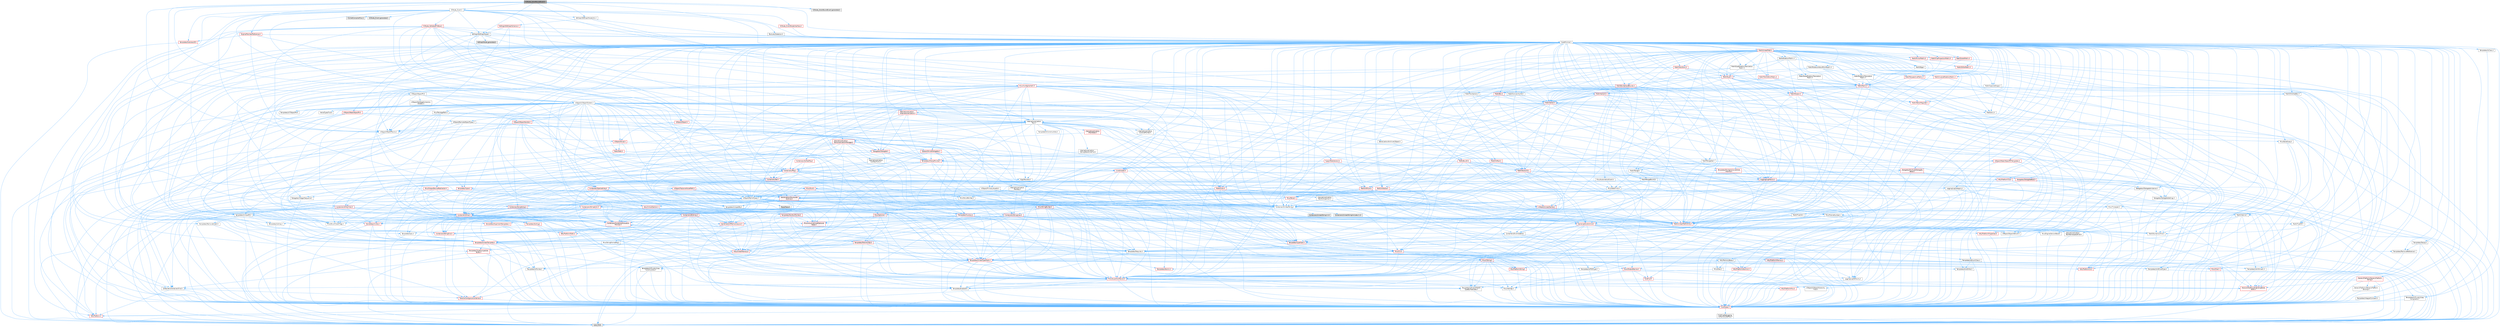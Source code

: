 digraph "K2Node_ActorBoundEvent.h"
{
 // INTERACTIVE_SVG=YES
 // LATEX_PDF_SIZE
  bgcolor="transparent";
  edge [fontname=Helvetica,fontsize=10,labelfontname=Helvetica,labelfontsize=10];
  node [fontname=Helvetica,fontsize=10,shape=box,height=0.2,width=0.4];
  Node1 [id="Node000001",label="K2Node_ActorBoundEvent.h",height=0.2,width=0.4,color="gray40", fillcolor="grey60", style="filled", fontcolor="black",tooltip=" "];
  Node1 -> Node2 [id="edge1_Node000001_Node000002",color="steelblue1",style="solid",tooltip=" "];
  Node2 [id="Node000002",label="Containers/UnrealString.h",height=0.2,width=0.4,color="grey40", fillcolor="white", style="filled",URL="$d5/dba/UnrealString_8h.html",tooltip=" "];
  Node2 -> Node3 [id="edge2_Node000002_Node000003",color="steelblue1",style="solid",tooltip=" "];
  Node3 [id="Node000003",label="Containers/UnrealStringIncludes.h.inl",height=0.2,width=0.4,color="grey60", fillcolor="#E0E0E0", style="filled",tooltip=" "];
  Node2 -> Node4 [id="edge3_Node000002_Node000004",color="steelblue1",style="solid",tooltip=" "];
  Node4 [id="Node000004",label="Containers/UnrealString.h.inl",height=0.2,width=0.4,color="grey60", fillcolor="#E0E0E0", style="filled",tooltip=" "];
  Node2 -> Node5 [id="edge4_Node000002_Node000005",color="steelblue1",style="solid",tooltip=" "];
  Node5 [id="Node000005",label="Misc/StringFormatArg.h",height=0.2,width=0.4,color="grey40", fillcolor="white", style="filled",URL="$d2/d16/StringFormatArg_8h.html",tooltip=" "];
  Node5 -> Node6 [id="edge5_Node000005_Node000006",color="steelblue1",style="solid",tooltip=" "];
  Node6 [id="Node000006",label="Containers/ContainersFwd.h",height=0.2,width=0.4,color="grey40", fillcolor="white", style="filled",URL="$d4/d0a/ContainersFwd_8h.html",tooltip=" "];
  Node6 -> Node7 [id="edge6_Node000006_Node000007",color="steelblue1",style="solid",tooltip=" "];
  Node7 [id="Node000007",label="HAL/Platform.h",height=0.2,width=0.4,color="red", fillcolor="#FFF0F0", style="filled",URL="$d9/dd0/Platform_8h.html",tooltip=" "];
  Node7 -> Node10 [id="edge7_Node000007_Node000010",color="steelblue1",style="solid",tooltip=" "];
  Node10 [id="Node000010",label="type_traits",height=0.2,width=0.4,color="grey60", fillcolor="#E0E0E0", style="filled",tooltip=" "];
  Node6 -> Node17 [id="edge8_Node000006_Node000017",color="steelblue1",style="solid",tooltip=" "];
  Node17 [id="Node000017",label="CoreTypes.h",height=0.2,width=0.4,color="red", fillcolor="#FFF0F0", style="filled",URL="$dc/dec/CoreTypes_8h.html",tooltip=" "];
  Node17 -> Node7 [id="edge9_Node000017_Node000007",color="steelblue1",style="solid",tooltip=" "];
  Node17 -> Node18 [id="edge10_Node000017_Node000018",color="steelblue1",style="solid",tooltip=" "];
  Node18 [id="Node000018",label="ProfilingDebugging\l/UMemoryDefines.h",height=0.2,width=0.4,color="grey40", fillcolor="white", style="filled",URL="$d2/da2/UMemoryDefines_8h.html",tooltip=" "];
  Node6 -> Node21 [id="edge11_Node000006_Node000021",color="steelblue1",style="solid",tooltip=" "];
  Node21 [id="Node000021",label="Traits/IsContiguousContainer.h",height=0.2,width=0.4,color="red", fillcolor="#FFF0F0", style="filled",URL="$d5/d3c/IsContiguousContainer_8h.html",tooltip=" "];
  Node21 -> Node17 [id="edge12_Node000021_Node000017",color="steelblue1",style="solid",tooltip=" "];
  Node1 -> Node24 [id="edge13_Node000001_Node000024",color="steelblue1",style="solid",tooltip=" "];
  Node24 [id="Node000024",label="CoreMinimal.h",height=0.2,width=0.4,color="grey40", fillcolor="white", style="filled",URL="$d7/d67/CoreMinimal_8h.html",tooltip=" "];
  Node24 -> Node17 [id="edge14_Node000024_Node000017",color="steelblue1",style="solid",tooltip=" "];
  Node24 -> Node25 [id="edge15_Node000024_Node000025",color="steelblue1",style="solid",tooltip=" "];
  Node25 [id="Node000025",label="CoreFwd.h",height=0.2,width=0.4,color="red", fillcolor="#FFF0F0", style="filled",URL="$d1/d1e/CoreFwd_8h.html",tooltip=" "];
  Node25 -> Node17 [id="edge16_Node000025_Node000017",color="steelblue1",style="solid",tooltip=" "];
  Node25 -> Node6 [id="edge17_Node000025_Node000006",color="steelblue1",style="solid",tooltip=" "];
  Node25 -> Node27 [id="edge18_Node000025_Node000027",color="steelblue1",style="solid",tooltip=" "];
  Node27 [id="Node000027",label="UObject/UObjectHierarchy\lFwd.h",height=0.2,width=0.4,color="grey40", fillcolor="white", style="filled",URL="$d3/d13/UObjectHierarchyFwd_8h.html",tooltip=" "];
  Node24 -> Node27 [id="edge19_Node000024_Node000027",color="steelblue1",style="solid",tooltip=" "];
  Node24 -> Node6 [id="edge20_Node000024_Node000006",color="steelblue1",style="solid",tooltip=" "];
  Node24 -> Node28 [id="edge21_Node000024_Node000028",color="steelblue1",style="solid",tooltip=" "];
  Node28 [id="Node000028",label="Misc/VarArgs.h",height=0.2,width=0.4,color="grey40", fillcolor="white", style="filled",URL="$d5/d6f/VarArgs_8h.html",tooltip=" "];
  Node28 -> Node17 [id="edge22_Node000028_Node000017",color="steelblue1",style="solid",tooltip=" "];
  Node24 -> Node29 [id="edge23_Node000024_Node000029",color="steelblue1",style="solid",tooltip=" "];
  Node29 [id="Node000029",label="Logging/LogVerbosity.h",height=0.2,width=0.4,color="grey40", fillcolor="white", style="filled",URL="$d2/d8f/LogVerbosity_8h.html",tooltip=" "];
  Node29 -> Node17 [id="edge24_Node000029_Node000017",color="steelblue1",style="solid",tooltip=" "];
  Node24 -> Node30 [id="edge25_Node000024_Node000030",color="steelblue1",style="solid",tooltip=" "];
  Node30 [id="Node000030",label="Misc/OutputDevice.h",height=0.2,width=0.4,color="red", fillcolor="#FFF0F0", style="filled",URL="$d7/d32/OutputDevice_8h.html",tooltip=" "];
  Node30 -> Node25 [id="edge26_Node000030_Node000025",color="steelblue1",style="solid",tooltip=" "];
  Node30 -> Node17 [id="edge27_Node000030_Node000017",color="steelblue1",style="solid",tooltip=" "];
  Node30 -> Node29 [id="edge28_Node000030_Node000029",color="steelblue1",style="solid",tooltip=" "];
  Node30 -> Node28 [id="edge29_Node000030_Node000028",color="steelblue1",style="solid",tooltip=" "];
  Node30 -> Node31 [id="edge30_Node000030_Node000031",color="steelblue1",style="solid",tooltip=" "];
  Node31 [id="Node000031",label="Templates/IsArrayOrRefOf\lTypeByPredicate.h",height=0.2,width=0.4,color="grey40", fillcolor="white", style="filled",URL="$d6/da1/IsArrayOrRefOfTypeByPredicate_8h.html",tooltip=" "];
  Node31 -> Node17 [id="edge31_Node000031_Node000017",color="steelblue1",style="solid",tooltip=" "];
  Node30 -> Node34 [id="edge32_Node000030_Node000034",color="steelblue1",style="solid",tooltip=" "];
  Node34 [id="Node000034",label="Traits/IsCharEncodingCompatible\lWith.h",height=0.2,width=0.4,color="red", fillcolor="#FFF0F0", style="filled",URL="$df/dd1/IsCharEncodingCompatibleWith_8h.html",tooltip=" "];
  Node34 -> Node10 [id="edge33_Node000034_Node000010",color="steelblue1",style="solid",tooltip=" "];
  Node24 -> Node36 [id="edge34_Node000024_Node000036",color="steelblue1",style="solid",tooltip=" "];
  Node36 [id="Node000036",label="HAL/PlatformCrt.h",height=0.2,width=0.4,color="red", fillcolor="#FFF0F0", style="filled",URL="$d8/d75/PlatformCrt_8h.html",tooltip=" "];
  Node24 -> Node46 [id="edge35_Node000024_Node000046",color="steelblue1",style="solid",tooltip=" "];
  Node46 [id="Node000046",label="HAL/PlatformMisc.h",height=0.2,width=0.4,color="red", fillcolor="#FFF0F0", style="filled",URL="$d0/df5/PlatformMisc_8h.html",tooltip=" "];
  Node46 -> Node17 [id="edge36_Node000046_Node000017",color="steelblue1",style="solid",tooltip=" "];
  Node24 -> Node65 [id="edge37_Node000024_Node000065",color="steelblue1",style="solid",tooltip=" "];
  Node65 [id="Node000065",label="Misc/AssertionMacros.h",height=0.2,width=0.4,color="red", fillcolor="#FFF0F0", style="filled",URL="$d0/dfa/AssertionMacros_8h.html",tooltip=" "];
  Node65 -> Node17 [id="edge38_Node000065_Node000017",color="steelblue1",style="solid",tooltip=" "];
  Node65 -> Node7 [id="edge39_Node000065_Node000007",color="steelblue1",style="solid",tooltip=" "];
  Node65 -> Node46 [id="edge40_Node000065_Node000046",color="steelblue1",style="solid",tooltip=" "];
  Node65 -> Node66 [id="edge41_Node000065_Node000066",color="steelblue1",style="solid",tooltip=" "];
  Node66 [id="Node000066",label="Templates/EnableIf.h",height=0.2,width=0.4,color="grey40", fillcolor="white", style="filled",URL="$d7/d60/EnableIf_8h.html",tooltip=" "];
  Node66 -> Node17 [id="edge42_Node000066_Node000017",color="steelblue1",style="solid",tooltip=" "];
  Node65 -> Node31 [id="edge43_Node000065_Node000031",color="steelblue1",style="solid",tooltip=" "];
  Node65 -> Node34 [id="edge44_Node000065_Node000034",color="steelblue1",style="solid",tooltip=" "];
  Node65 -> Node28 [id="edge45_Node000065_Node000028",color="steelblue1",style="solid",tooltip=" "];
  Node24 -> Node74 [id="edge46_Node000024_Node000074",color="steelblue1",style="solid",tooltip=" "];
  Node74 [id="Node000074",label="Templates/IsPointer.h",height=0.2,width=0.4,color="grey40", fillcolor="white", style="filled",URL="$d7/d05/IsPointer_8h.html",tooltip=" "];
  Node74 -> Node17 [id="edge47_Node000074_Node000017",color="steelblue1",style="solid",tooltip=" "];
  Node24 -> Node75 [id="edge48_Node000024_Node000075",color="steelblue1",style="solid",tooltip=" "];
  Node75 [id="Node000075",label="HAL/PlatformMemory.h",height=0.2,width=0.4,color="red", fillcolor="#FFF0F0", style="filled",URL="$de/d68/PlatformMemory_8h.html",tooltip=" "];
  Node75 -> Node17 [id="edge49_Node000075_Node000017",color="steelblue1",style="solid",tooltip=" "];
  Node24 -> Node58 [id="edge50_Node000024_Node000058",color="steelblue1",style="solid",tooltip=" "];
  Node58 [id="Node000058",label="HAL/PlatformAtomics.h",height=0.2,width=0.4,color="red", fillcolor="#FFF0F0", style="filled",URL="$d3/d36/PlatformAtomics_8h.html",tooltip=" "];
  Node58 -> Node17 [id="edge51_Node000058_Node000017",color="steelblue1",style="solid",tooltip=" "];
  Node24 -> Node80 [id="edge52_Node000024_Node000080",color="steelblue1",style="solid",tooltip=" "];
  Node80 [id="Node000080",label="Misc/Exec.h",height=0.2,width=0.4,color="grey40", fillcolor="white", style="filled",URL="$de/ddb/Exec_8h.html",tooltip=" "];
  Node80 -> Node17 [id="edge53_Node000080_Node000017",color="steelblue1",style="solid",tooltip=" "];
  Node80 -> Node65 [id="edge54_Node000080_Node000065",color="steelblue1",style="solid",tooltip=" "];
  Node24 -> Node81 [id="edge55_Node000024_Node000081",color="steelblue1",style="solid",tooltip=" "];
  Node81 [id="Node000081",label="HAL/MemoryBase.h",height=0.2,width=0.4,color="grey40", fillcolor="white", style="filled",URL="$d6/d9f/MemoryBase_8h.html",tooltip=" "];
  Node81 -> Node17 [id="edge56_Node000081_Node000017",color="steelblue1",style="solid",tooltip=" "];
  Node81 -> Node58 [id="edge57_Node000081_Node000058",color="steelblue1",style="solid",tooltip=" "];
  Node81 -> Node36 [id="edge58_Node000081_Node000036",color="steelblue1",style="solid",tooltip=" "];
  Node81 -> Node80 [id="edge59_Node000081_Node000080",color="steelblue1",style="solid",tooltip=" "];
  Node81 -> Node30 [id="edge60_Node000081_Node000030",color="steelblue1",style="solid",tooltip=" "];
  Node81 -> Node82 [id="edge61_Node000081_Node000082",color="steelblue1",style="solid",tooltip=" "];
  Node82 [id="Node000082",label="Templates/Atomic.h",height=0.2,width=0.4,color="red", fillcolor="#FFF0F0", style="filled",URL="$d3/d91/Atomic_8h.html",tooltip=" "];
  Node24 -> Node91 [id="edge62_Node000024_Node000091",color="steelblue1",style="solid",tooltip=" "];
  Node91 [id="Node000091",label="HAL/UnrealMemory.h",height=0.2,width=0.4,color="red", fillcolor="#FFF0F0", style="filled",URL="$d9/d96/UnrealMemory_8h.html",tooltip=" "];
  Node91 -> Node17 [id="edge63_Node000091_Node000017",color="steelblue1",style="solid",tooltip=" "];
  Node91 -> Node81 [id="edge64_Node000091_Node000081",color="steelblue1",style="solid",tooltip=" "];
  Node91 -> Node75 [id="edge65_Node000091_Node000075",color="steelblue1",style="solid",tooltip=" "];
  Node91 -> Node74 [id="edge66_Node000091_Node000074",color="steelblue1",style="solid",tooltip=" "];
  Node24 -> Node93 [id="edge67_Node000024_Node000093",color="steelblue1",style="solid",tooltip=" "];
  Node93 [id="Node000093",label="Templates/IsArithmetic.h",height=0.2,width=0.4,color="grey40", fillcolor="white", style="filled",URL="$d2/d5d/IsArithmetic_8h.html",tooltip=" "];
  Node93 -> Node17 [id="edge68_Node000093_Node000017",color="steelblue1",style="solid",tooltip=" "];
  Node24 -> Node87 [id="edge69_Node000024_Node000087",color="steelblue1",style="solid",tooltip=" "];
  Node87 [id="Node000087",label="Templates/AndOrNot.h",height=0.2,width=0.4,color="grey40", fillcolor="white", style="filled",URL="$db/d0a/AndOrNot_8h.html",tooltip=" "];
  Node87 -> Node17 [id="edge70_Node000087_Node000017",color="steelblue1",style="solid",tooltip=" "];
  Node24 -> Node94 [id="edge71_Node000024_Node000094",color="steelblue1",style="solid",tooltip=" "];
  Node94 [id="Node000094",label="Templates/IsPODType.h",height=0.2,width=0.4,color="grey40", fillcolor="white", style="filled",URL="$d7/db1/IsPODType_8h.html",tooltip=" "];
  Node94 -> Node17 [id="edge72_Node000094_Node000017",color="steelblue1",style="solid",tooltip=" "];
  Node24 -> Node95 [id="edge73_Node000024_Node000095",color="steelblue1",style="solid",tooltip=" "];
  Node95 [id="Node000095",label="Templates/IsUECoreType.h",height=0.2,width=0.4,color="grey40", fillcolor="white", style="filled",URL="$d1/db8/IsUECoreType_8h.html",tooltip=" "];
  Node95 -> Node17 [id="edge74_Node000095_Node000017",color="steelblue1",style="solid",tooltip=" "];
  Node95 -> Node10 [id="edge75_Node000095_Node000010",color="steelblue1",style="solid",tooltip=" "];
  Node24 -> Node88 [id="edge76_Node000024_Node000088",color="steelblue1",style="solid",tooltip=" "];
  Node88 [id="Node000088",label="Templates/IsTriviallyCopy\lConstructible.h",height=0.2,width=0.4,color="grey40", fillcolor="white", style="filled",URL="$d3/d78/IsTriviallyCopyConstructible_8h.html",tooltip=" "];
  Node88 -> Node17 [id="edge77_Node000088_Node000017",color="steelblue1",style="solid",tooltip=" "];
  Node88 -> Node10 [id="edge78_Node000088_Node000010",color="steelblue1",style="solid",tooltip=" "];
  Node24 -> Node96 [id="edge79_Node000024_Node000096",color="steelblue1",style="solid",tooltip=" "];
  Node96 [id="Node000096",label="Templates/UnrealTypeTraits.h",height=0.2,width=0.4,color="red", fillcolor="#FFF0F0", style="filled",URL="$d2/d2d/UnrealTypeTraits_8h.html",tooltip=" "];
  Node96 -> Node17 [id="edge80_Node000096_Node000017",color="steelblue1",style="solid",tooltip=" "];
  Node96 -> Node74 [id="edge81_Node000096_Node000074",color="steelblue1",style="solid",tooltip=" "];
  Node96 -> Node65 [id="edge82_Node000096_Node000065",color="steelblue1",style="solid",tooltip=" "];
  Node96 -> Node87 [id="edge83_Node000096_Node000087",color="steelblue1",style="solid",tooltip=" "];
  Node96 -> Node66 [id="edge84_Node000096_Node000066",color="steelblue1",style="solid",tooltip=" "];
  Node96 -> Node93 [id="edge85_Node000096_Node000093",color="steelblue1",style="solid",tooltip=" "];
  Node96 -> Node94 [id="edge86_Node000096_Node000094",color="steelblue1",style="solid",tooltip=" "];
  Node96 -> Node95 [id="edge87_Node000096_Node000095",color="steelblue1",style="solid",tooltip=" "];
  Node96 -> Node88 [id="edge88_Node000096_Node000088",color="steelblue1",style="solid",tooltip=" "];
  Node24 -> Node66 [id="edge89_Node000024_Node000066",color="steelblue1",style="solid",tooltip=" "];
  Node24 -> Node98 [id="edge90_Node000024_Node000098",color="steelblue1",style="solid",tooltip=" "];
  Node98 [id="Node000098",label="Templates/RemoveReference.h",height=0.2,width=0.4,color="grey40", fillcolor="white", style="filled",URL="$da/dbe/RemoveReference_8h.html",tooltip=" "];
  Node98 -> Node17 [id="edge91_Node000098_Node000017",color="steelblue1",style="solid",tooltip=" "];
  Node24 -> Node99 [id="edge92_Node000024_Node000099",color="steelblue1",style="solid",tooltip=" "];
  Node99 [id="Node000099",label="Templates/IntegralConstant.h",height=0.2,width=0.4,color="grey40", fillcolor="white", style="filled",URL="$db/d1b/IntegralConstant_8h.html",tooltip=" "];
  Node99 -> Node17 [id="edge93_Node000099_Node000017",color="steelblue1",style="solid",tooltip=" "];
  Node24 -> Node100 [id="edge94_Node000024_Node000100",color="steelblue1",style="solid",tooltip=" "];
  Node100 [id="Node000100",label="Templates/IsClass.h",height=0.2,width=0.4,color="grey40", fillcolor="white", style="filled",URL="$db/dcb/IsClass_8h.html",tooltip=" "];
  Node100 -> Node17 [id="edge95_Node000100_Node000017",color="steelblue1",style="solid",tooltip=" "];
  Node24 -> Node101 [id="edge96_Node000024_Node000101",color="steelblue1",style="solid",tooltip=" "];
  Node101 [id="Node000101",label="Templates/TypeCompatible\lBytes.h",height=0.2,width=0.4,color="red", fillcolor="#FFF0F0", style="filled",URL="$df/d0a/TypeCompatibleBytes_8h.html",tooltip=" "];
  Node101 -> Node17 [id="edge97_Node000101_Node000017",color="steelblue1",style="solid",tooltip=" "];
  Node101 -> Node10 [id="edge98_Node000101_Node000010",color="steelblue1",style="solid",tooltip=" "];
  Node24 -> Node21 [id="edge99_Node000024_Node000021",color="steelblue1",style="solid",tooltip=" "];
  Node24 -> Node102 [id="edge100_Node000024_Node000102",color="steelblue1",style="solid",tooltip=" "];
  Node102 [id="Node000102",label="Templates/UnrealTemplate.h",height=0.2,width=0.4,color="red", fillcolor="#FFF0F0", style="filled",URL="$d4/d24/UnrealTemplate_8h.html",tooltip=" "];
  Node102 -> Node17 [id="edge101_Node000102_Node000017",color="steelblue1",style="solid",tooltip=" "];
  Node102 -> Node74 [id="edge102_Node000102_Node000074",color="steelblue1",style="solid",tooltip=" "];
  Node102 -> Node91 [id="edge103_Node000102_Node000091",color="steelblue1",style="solid",tooltip=" "];
  Node102 -> Node96 [id="edge104_Node000102_Node000096",color="steelblue1",style="solid",tooltip=" "];
  Node102 -> Node98 [id="edge105_Node000102_Node000098",color="steelblue1",style="solid",tooltip=" "];
  Node102 -> Node68 [id="edge106_Node000102_Node000068",color="steelblue1",style="solid",tooltip=" "];
  Node68 [id="Node000068",label="Templates/Requires.h",height=0.2,width=0.4,color="grey40", fillcolor="white", style="filled",URL="$dc/d96/Requires_8h.html",tooltip=" "];
  Node68 -> Node66 [id="edge107_Node000068_Node000066",color="steelblue1",style="solid",tooltip=" "];
  Node68 -> Node10 [id="edge108_Node000068_Node000010",color="steelblue1",style="solid",tooltip=" "];
  Node102 -> Node101 [id="edge109_Node000102_Node000101",color="steelblue1",style="solid",tooltip=" "];
  Node102 -> Node21 [id="edge110_Node000102_Node000021",color="steelblue1",style="solid",tooltip=" "];
  Node102 -> Node10 [id="edge111_Node000102_Node000010",color="steelblue1",style="solid",tooltip=" "];
  Node24 -> Node51 [id="edge112_Node000024_Node000051",color="steelblue1",style="solid",tooltip=" "];
  Node51 [id="Node000051",label="Math/NumericLimits.h",height=0.2,width=0.4,color="grey40", fillcolor="white", style="filled",URL="$df/d1b/NumericLimits_8h.html",tooltip=" "];
  Node51 -> Node17 [id="edge113_Node000051_Node000017",color="steelblue1",style="solid",tooltip=" "];
  Node24 -> Node106 [id="edge114_Node000024_Node000106",color="steelblue1",style="solid",tooltip=" "];
  Node106 [id="Node000106",label="HAL/PlatformMath.h",height=0.2,width=0.4,color="red", fillcolor="#FFF0F0", style="filled",URL="$dc/d53/PlatformMath_8h.html",tooltip=" "];
  Node106 -> Node17 [id="edge115_Node000106_Node000017",color="steelblue1",style="solid",tooltip=" "];
  Node24 -> Node89 [id="edge116_Node000024_Node000089",color="steelblue1",style="solid",tooltip=" "];
  Node89 [id="Node000089",label="Templates/IsTriviallyCopy\lAssignable.h",height=0.2,width=0.4,color="grey40", fillcolor="white", style="filled",URL="$d2/df2/IsTriviallyCopyAssignable_8h.html",tooltip=" "];
  Node89 -> Node17 [id="edge117_Node000089_Node000017",color="steelblue1",style="solid",tooltip=" "];
  Node89 -> Node10 [id="edge118_Node000089_Node000010",color="steelblue1",style="solid",tooltip=" "];
  Node24 -> Node114 [id="edge119_Node000024_Node000114",color="steelblue1",style="solid",tooltip=" "];
  Node114 [id="Node000114",label="Templates/MemoryOps.h",height=0.2,width=0.4,color="red", fillcolor="#FFF0F0", style="filled",URL="$db/dea/MemoryOps_8h.html",tooltip=" "];
  Node114 -> Node17 [id="edge120_Node000114_Node000017",color="steelblue1",style="solid",tooltip=" "];
  Node114 -> Node91 [id="edge121_Node000114_Node000091",color="steelblue1",style="solid",tooltip=" "];
  Node114 -> Node89 [id="edge122_Node000114_Node000089",color="steelblue1",style="solid",tooltip=" "];
  Node114 -> Node88 [id="edge123_Node000114_Node000088",color="steelblue1",style="solid",tooltip=" "];
  Node114 -> Node68 [id="edge124_Node000114_Node000068",color="steelblue1",style="solid",tooltip=" "];
  Node114 -> Node96 [id="edge125_Node000114_Node000096",color="steelblue1",style="solid",tooltip=" "];
  Node114 -> Node10 [id="edge126_Node000114_Node000010",color="steelblue1",style="solid",tooltip=" "];
  Node24 -> Node115 [id="edge127_Node000024_Node000115",color="steelblue1",style="solid",tooltip=" "];
  Node115 [id="Node000115",label="Containers/ContainerAllocation\lPolicies.h",height=0.2,width=0.4,color="red", fillcolor="#FFF0F0", style="filled",URL="$d7/dff/ContainerAllocationPolicies_8h.html",tooltip=" "];
  Node115 -> Node17 [id="edge128_Node000115_Node000017",color="steelblue1",style="solid",tooltip=" "];
  Node115 -> Node115 [id="edge129_Node000115_Node000115",color="steelblue1",style="solid",tooltip=" "];
  Node115 -> Node106 [id="edge130_Node000115_Node000106",color="steelblue1",style="solid",tooltip=" "];
  Node115 -> Node91 [id="edge131_Node000115_Node000091",color="steelblue1",style="solid",tooltip=" "];
  Node115 -> Node51 [id="edge132_Node000115_Node000051",color="steelblue1",style="solid",tooltip=" "];
  Node115 -> Node65 [id="edge133_Node000115_Node000065",color="steelblue1",style="solid",tooltip=" "];
  Node115 -> Node114 [id="edge134_Node000115_Node000114",color="steelblue1",style="solid",tooltip=" "];
  Node115 -> Node101 [id="edge135_Node000115_Node000101",color="steelblue1",style="solid",tooltip=" "];
  Node115 -> Node10 [id="edge136_Node000115_Node000010",color="steelblue1",style="solid",tooltip=" "];
  Node24 -> Node118 [id="edge137_Node000024_Node000118",color="steelblue1",style="solid",tooltip=" "];
  Node118 [id="Node000118",label="Templates/IsEnumClass.h",height=0.2,width=0.4,color="grey40", fillcolor="white", style="filled",URL="$d7/d15/IsEnumClass_8h.html",tooltip=" "];
  Node118 -> Node17 [id="edge138_Node000118_Node000017",color="steelblue1",style="solid",tooltip=" "];
  Node118 -> Node87 [id="edge139_Node000118_Node000087",color="steelblue1",style="solid",tooltip=" "];
  Node24 -> Node119 [id="edge140_Node000024_Node000119",color="steelblue1",style="solid",tooltip=" "];
  Node119 [id="Node000119",label="HAL/PlatformProperties.h",height=0.2,width=0.4,color="red", fillcolor="#FFF0F0", style="filled",URL="$d9/db0/PlatformProperties_8h.html",tooltip=" "];
  Node119 -> Node17 [id="edge141_Node000119_Node000017",color="steelblue1",style="solid",tooltip=" "];
  Node24 -> Node122 [id="edge142_Node000024_Node000122",color="steelblue1",style="solid",tooltip=" "];
  Node122 [id="Node000122",label="Misc/EngineVersionBase.h",height=0.2,width=0.4,color="grey40", fillcolor="white", style="filled",URL="$d5/d2b/EngineVersionBase_8h.html",tooltip=" "];
  Node122 -> Node17 [id="edge143_Node000122_Node000017",color="steelblue1",style="solid",tooltip=" "];
  Node24 -> Node123 [id="edge144_Node000024_Node000123",color="steelblue1",style="solid",tooltip=" "];
  Node123 [id="Node000123",label="Internationalization\l/TextNamespaceFwd.h",height=0.2,width=0.4,color="grey40", fillcolor="white", style="filled",URL="$d8/d97/TextNamespaceFwd_8h.html",tooltip=" "];
  Node123 -> Node17 [id="edge145_Node000123_Node000017",color="steelblue1",style="solid",tooltip=" "];
  Node24 -> Node124 [id="edge146_Node000024_Node000124",color="steelblue1",style="solid",tooltip=" "];
  Node124 [id="Node000124",label="Serialization/Archive.h",height=0.2,width=0.4,color="red", fillcolor="#FFF0F0", style="filled",URL="$d7/d3b/Archive_8h.html",tooltip=" "];
  Node124 -> Node25 [id="edge147_Node000124_Node000025",color="steelblue1",style="solid",tooltip=" "];
  Node124 -> Node17 [id="edge148_Node000124_Node000017",color="steelblue1",style="solid",tooltip=" "];
  Node124 -> Node119 [id="edge149_Node000124_Node000119",color="steelblue1",style="solid",tooltip=" "];
  Node124 -> Node123 [id="edge150_Node000124_Node000123",color="steelblue1",style="solid",tooltip=" "];
  Node124 -> Node65 [id="edge151_Node000124_Node000065",color="steelblue1",style="solid",tooltip=" "];
  Node124 -> Node122 [id="edge152_Node000124_Node000122",color="steelblue1",style="solid",tooltip=" "];
  Node124 -> Node28 [id="edge153_Node000124_Node000028",color="steelblue1",style="solid",tooltip=" "];
  Node124 -> Node66 [id="edge154_Node000124_Node000066",color="steelblue1",style="solid",tooltip=" "];
  Node124 -> Node31 [id="edge155_Node000124_Node000031",color="steelblue1",style="solid",tooltip=" "];
  Node124 -> Node118 [id="edge156_Node000124_Node000118",color="steelblue1",style="solid",tooltip=" "];
  Node124 -> Node102 [id="edge157_Node000124_Node000102",color="steelblue1",style="solid",tooltip=" "];
  Node124 -> Node34 [id="edge158_Node000124_Node000034",color="steelblue1",style="solid",tooltip=" "];
  Node124 -> Node127 [id="edge159_Node000124_Node000127",color="steelblue1",style="solid",tooltip=" "];
  Node127 [id="Node000127",label="UObject/ObjectVersion.h",height=0.2,width=0.4,color="grey40", fillcolor="white", style="filled",URL="$da/d63/ObjectVersion_8h.html",tooltip=" "];
  Node127 -> Node17 [id="edge160_Node000127_Node000017",color="steelblue1",style="solid",tooltip=" "];
  Node24 -> Node128 [id="edge161_Node000024_Node000128",color="steelblue1",style="solid",tooltip=" "];
  Node128 [id="Node000128",label="Templates/Less.h",height=0.2,width=0.4,color="grey40", fillcolor="white", style="filled",URL="$de/dc8/Less_8h.html",tooltip=" "];
  Node128 -> Node17 [id="edge162_Node000128_Node000017",color="steelblue1",style="solid",tooltip=" "];
  Node128 -> Node102 [id="edge163_Node000128_Node000102",color="steelblue1",style="solid",tooltip=" "];
  Node24 -> Node129 [id="edge164_Node000024_Node000129",color="steelblue1",style="solid",tooltip=" "];
  Node129 [id="Node000129",label="Templates/Sorting.h",height=0.2,width=0.4,color="red", fillcolor="#FFF0F0", style="filled",URL="$d3/d9e/Sorting_8h.html",tooltip=" "];
  Node129 -> Node17 [id="edge165_Node000129_Node000017",color="steelblue1",style="solid",tooltip=" "];
  Node129 -> Node106 [id="edge166_Node000129_Node000106",color="steelblue1",style="solid",tooltip=" "];
  Node129 -> Node128 [id="edge167_Node000129_Node000128",color="steelblue1",style="solid",tooltip=" "];
  Node24 -> Node140 [id="edge168_Node000024_Node000140",color="steelblue1",style="solid",tooltip=" "];
  Node140 [id="Node000140",label="Misc/Char.h",height=0.2,width=0.4,color="red", fillcolor="#FFF0F0", style="filled",URL="$d0/d58/Char_8h.html",tooltip=" "];
  Node140 -> Node17 [id="edge169_Node000140_Node000017",color="steelblue1",style="solid",tooltip=" "];
  Node140 -> Node10 [id="edge170_Node000140_Node000010",color="steelblue1",style="solid",tooltip=" "];
  Node24 -> Node143 [id="edge171_Node000024_Node000143",color="steelblue1",style="solid",tooltip=" "];
  Node143 [id="Node000143",label="GenericPlatform/GenericPlatform\lStricmp.h",height=0.2,width=0.4,color="grey40", fillcolor="white", style="filled",URL="$d2/d86/GenericPlatformStricmp_8h.html",tooltip=" "];
  Node143 -> Node17 [id="edge172_Node000143_Node000017",color="steelblue1",style="solid",tooltip=" "];
  Node24 -> Node144 [id="edge173_Node000024_Node000144",color="steelblue1",style="solid",tooltip=" "];
  Node144 [id="Node000144",label="GenericPlatform/GenericPlatform\lString.h",height=0.2,width=0.4,color="red", fillcolor="#FFF0F0", style="filled",URL="$dd/d20/GenericPlatformString_8h.html",tooltip=" "];
  Node144 -> Node17 [id="edge174_Node000144_Node000017",color="steelblue1",style="solid",tooltip=" "];
  Node144 -> Node143 [id="edge175_Node000144_Node000143",color="steelblue1",style="solid",tooltip=" "];
  Node144 -> Node66 [id="edge176_Node000144_Node000066",color="steelblue1",style="solid",tooltip=" "];
  Node144 -> Node34 [id="edge177_Node000144_Node000034",color="steelblue1",style="solid",tooltip=" "];
  Node144 -> Node10 [id="edge178_Node000144_Node000010",color="steelblue1",style="solid",tooltip=" "];
  Node24 -> Node77 [id="edge179_Node000024_Node000077",color="steelblue1",style="solid",tooltip=" "];
  Node77 [id="Node000077",label="HAL/PlatformString.h",height=0.2,width=0.4,color="red", fillcolor="#FFF0F0", style="filled",URL="$db/db5/PlatformString_8h.html",tooltip=" "];
  Node77 -> Node17 [id="edge180_Node000077_Node000017",color="steelblue1",style="solid",tooltip=" "];
  Node24 -> Node147 [id="edge181_Node000024_Node000147",color="steelblue1",style="solid",tooltip=" "];
  Node147 [id="Node000147",label="Misc/CString.h",height=0.2,width=0.4,color="red", fillcolor="#FFF0F0", style="filled",URL="$d2/d49/CString_8h.html",tooltip=" "];
  Node147 -> Node17 [id="edge182_Node000147_Node000017",color="steelblue1",style="solid",tooltip=" "];
  Node147 -> Node36 [id="edge183_Node000147_Node000036",color="steelblue1",style="solid",tooltip=" "];
  Node147 -> Node77 [id="edge184_Node000147_Node000077",color="steelblue1",style="solid",tooltip=" "];
  Node147 -> Node65 [id="edge185_Node000147_Node000065",color="steelblue1",style="solid",tooltip=" "];
  Node147 -> Node140 [id="edge186_Node000147_Node000140",color="steelblue1",style="solid",tooltip=" "];
  Node147 -> Node28 [id="edge187_Node000147_Node000028",color="steelblue1",style="solid",tooltip=" "];
  Node147 -> Node31 [id="edge188_Node000147_Node000031",color="steelblue1",style="solid",tooltip=" "];
  Node147 -> Node34 [id="edge189_Node000147_Node000034",color="steelblue1",style="solid",tooltip=" "];
  Node24 -> Node148 [id="edge190_Node000024_Node000148",color="steelblue1",style="solid",tooltip=" "];
  Node148 [id="Node000148",label="Misc/Crc.h",height=0.2,width=0.4,color="red", fillcolor="#FFF0F0", style="filled",URL="$d4/dd2/Crc_8h.html",tooltip=" "];
  Node148 -> Node17 [id="edge191_Node000148_Node000017",color="steelblue1",style="solid",tooltip=" "];
  Node148 -> Node77 [id="edge192_Node000148_Node000077",color="steelblue1",style="solid",tooltip=" "];
  Node148 -> Node65 [id="edge193_Node000148_Node000065",color="steelblue1",style="solid",tooltip=" "];
  Node148 -> Node147 [id="edge194_Node000148_Node000147",color="steelblue1",style="solid",tooltip=" "];
  Node148 -> Node140 [id="edge195_Node000148_Node000140",color="steelblue1",style="solid",tooltip=" "];
  Node148 -> Node96 [id="edge196_Node000148_Node000096",color="steelblue1",style="solid",tooltip=" "];
  Node24 -> Node139 [id="edge197_Node000024_Node000139",color="steelblue1",style="solid",tooltip=" "];
  Node139 [id="Node000139",label="Math/UnrealMathUtility.h",height=0.2,width=0.4,color="red", fillcolor="#FFF0F0", style="filled",URL="$db/db8/UnrealMathUtility_8h.html",tooltip=" "];
  Node139 -> Node17 [id="edge198_Node000139_Node000017",color="steelblue1",style="solid",tooltip=" "];
  Node139 -> Node65 [id="edge199_Node000139_Node000065",color="steelblue1",style="solid",tooltip=" "];
  Node139 -> Node106 [id="edge200_Node000139_Node000106",color="steelblue1",style="solid",tooltip=" "];
  Node139 -> Node68 [id="edge201_Node000139_Node000068",color="steelblue1",style="solid",tooltip=" "];
  Node24 -> Node2 [id="edge202_Node000024_Node000002",color="steelblue1",style="solid",tooltip=" "];
  Node24 -> Node149 [id="edge203_Node000024_Node000149",color="steelblue1",style="solid",tooltip=" "];
  Node149 [id="Node000149",label="Containers/Array.h",height=0.2,width=0.4,color="red", fillcolor="#FFF0F0", style="filled",URL="$df/dd0/Array_8h.html",tooltip=" "];
  Node149 -> Node17 [id="edge204_Node000149_Node000017",color="steelblue1",style="solid",tooltip=" "];
  Node149 -> Node65 [id="edge205_Node000149_Node000065",color="steelblue1",style="solid",tooltip=" "];
  Node149 -> Node150 [id="edge206_Node000149_Node000150",color="steelblue1",style="solid",tooltip=" "];
  Node150 [id="Node000150",label="Misc/IntrusiveUnsetOptional\lState.h",height=0.2,width=0.4,color="red", fillcolor="#FFF0F0", style="filled",URL="$d2/d0a/IntrusiveUnsetOptionalState_8h.html",tooltip=" "];
  Node149 -> Node91 [id="edge207_Node000149_Node000091",color="steelblue1",style="solid",tooltip=" "];
  Node149 -> Node96 [id="edge208_Node000149_Node000096",color="steelblue1",style="solid",tooltip=" "];
  Node149 -> Node102 [id="edge209_Node000149_Node000102",color="steelblue1",style="solid",tooltip=" "];
  Node149 -> Node115 [id="edge210_Node000149_Node000115",color="steelblue1",style="solid",tooltip=" "];
  Node149 -> Node124 [id="edge211_Node000149_Node000124",color="steelblue1",style="solid",tooltip=" "];
  Node149 -> Node132 [id="edge212_Node000149_Node000132",color="steelblue1",style="solid",tooltip=" "];
  Node132 [id="Node000132",label="Templates/Invoke.h",height=0.2,width=0.4,color="red", fillcolor="#FFF0F0", style="filled",URL="$d7/deb/Invoke_8h.html",tooltip=" "];
  Node132 -> Node17 [id="edge213_Node000132_Node000017",color="steelblue1",style="solid",tooltip=" "];
  Node132 -> Node102 [id="edge214_Node000132_Node000102",color="steelblue1",style="solid",tooltip=" "];
  Node132 -> Node10 [id="edge215_Node000132_Node000010",color="steelblue1",style="solid",tooltip=" "];
  Node149 -> Node128 [id="edge216_Node000149_Node000128",color="steelblue1",style="solid",tooltip=" "];
  Node149 -> Node68 [id="edge217_Node000149_Node000068",color="steelblue1",style="solid",tooltip=" "];
  Node149 -> Node129 [id="edge218_Node000149_Node000129",color="steelblue1",style="solid",tooltip=" "];
  Node149 -> Node172 [id="edge219_Node000149_Node000172",color="steelblue1",style="solid",tooltip=" "];
  Node172 [id="Node000172",label="Templates/AlignmentTemplates.h",height=0.2,width=0.4,color="red", fillcolor="#FFF0F0", style="filled",URL="$dd/d32/AlignmentTemplates_8h.html",tooltip=" "];
  Node172 -> Node17 [id="edge220_Node000172_Node000017",color="steelblue1",style="solid",tooltip=" "];
  Node172 -> Node74 [id="edge221_Node000172_Node000074",color="steelblue1",style="solid",tooltip=" "];
  Node149 -> Node10 [id="edge222_Node000149_Node000010",color="steelblue1",style="solid",tooltip=" "];
  Node24 -> Node173 [id="edge223_Node000024_Node000173",color="steelblue1",style="solid",tooltip=" "];
  Node173 [id="Node000173",label="Misc/FrameNumber.h",height=0.2,width=0.4,color="grey40", fillcolor="white", style="filled",URL="$dd/dbd/FrameNumber_8h.html",tooltip=" "];
  Node173 -> Node17 [id="edge224_Node000173_Node000017",color="steelblue1",style="solid",tooltip=" "];
  Node173 -> Node51 [id="edge225_Node000173_Node000051",color="steelblue1",style="solid",tooltip=" "];
  Node173 -> Node139 [id="edge226_Node000173_Node000139",color="steelblue1",style="solid",tooltip=" "];
  Node173 -> Node66 [id="edge227_Node000173_Node000066",color="steelblue1",style="solid",tooltip=" "];
  Node173 -> Node96 [id="edge228_Node000173_Node000096",color="steelblue1",style="solid",tooltip=" "];
  Node24 -> Node174 [id="edge229_Node000024_Node000174",color="steelblue1",style="solid",tooltip=" "];
  Node174 [id="Node000174",label="Misc/Timespan.h",height=0.2,width=0.4,color="grey40", fillcolor="white", style="filled",URL="$da/dd9/Timespan_8h.html",tooltip=" "];
  Node174 -> Node17 [id="edge230_Node000174_Node000017",color="steelblue1",style="solid",tooltip=" "];
  Node174 -> Node175 [id="edge231_Node000174_Node000175",color="steelblue1",style="solid",tooltip=" "];
  Node175 [id="Node000175",label="Math/Interval.h",height=0.2,width=0.4,color="grey40", fillcolor="white", style="filled",URL="$d1/d55/Interval_8h.html",tooltip=" "];
  Node175 -> Node17 [id="edge232_Node000175_Node000017",color="steelblue1",style="solid",tooltip=" "];
  Node175 -> Node93 [id="edge233_Node000175_Node000093",color="steelblue1",style="solid",tooltip=" "];
  Node175 -> Node96 [id="edge234_Node000175_Node000096",color="steelblue1",style="solid",tooltip=" "];
  Node175 -> Node51 [id="edge235_Node000175_Node000051",color="steelblue1",style="solid",tooltip=" "];
  Node175 -> Node139 [id="edge236_Node000175_Node000139",color="steelblue1",style="solid",tooltip=" "];
  Node174 -> Node139 [id="edge237_Node000174_Node000139",color="steelblue1",style="solid",tooltip=" "];
  Node174 -> Node65 [id="edge238_Node000174_Node000065",color="steelblue1",style="solid",tooltip=" "];
  Node24 -> Node176 [id="edge239_Node000024_Node000176",color="steelblue1",style="solid",tooltip=" "];
  Node176 [id="Node000176",label="Containers/StringConv.h",height=0.2,width=0.4,color="red", fillcolor="#FFF0F0", style="filled",URL="$d3/ddf/StringConv_8h.html",tooltip=" "];
  Node176 -> Node17 [id="edge240_Node000176_Node000017",color="steelblue1",style="solid",tooltip=" "];
  Node176 -> Node65 [id="edge241_Node000176_Node000065",color="steelblue1",style="solid",tooltip=" "];
  Node176 -> Node115 [id="edge242_Node000176_Node000115",color="steelblue1",style="solid",tooltip=" "];
  Node176 -> Node149 [id="edge243_Node000176_Node000149",color="steelblue1",style="solid",tooltip=" "];
  Node176 -> Node147 [id="edge244_Node000176_Node000147",color="steelblue1",style="solid",tooltip=" "];
  Node176 -> Node177 [id="edge245_Node000176_Node000177",color="steelblue1",style="solid",tooltip=" "];
  Node177 [id="Node000177",label="Templates/IsArray.h",height=0.2,width=0.4,color="grey40", fillcolor="white", style="filled",URL="$d8/d8d/IsArray_8h.html",tooltip=" "];
  Node177 -> Node17 [id="edge246_Node000177_Node000017",color="steelblue1",style="solid",tooltip=" "];
  Node176 -> Node102 [id="edge247_Node000176_Node000102",color="steelblue1",style="solid",tooltip=" "];
  Node176 -> Node96 [id="edge248_Node000176_Node000096",color="steelblue1",style="solid",tooltip=" "];
  Node176 -> Node34 [id="edge249_Node000176_Node000034",color="steelblue1",style="solid",tooltip=" "];
  Node176 -> Node21 [id="edge250_Node000176_Node000021",color="steelblue1",style="solid",tooltip=" "];
  Node176 -> Node10 [id="edge251_Node000176_Node000010",color="steelblue1",style="solid",tooltip=" "];
  Node24 -> Node178 [id="edge252_Node000024_Node000178",color="steelblue1",style="solid",tooltip=" "];
  Node178 [id="Node000178",label="UObject/UnrealNames.h",height=0.2,width=0.4,color="red", fillcolor="#FFF0F0", style="filled",URL="$d8/db1/UnrealNames_8h.html",tooltip=" "];
  Node178 -> Node17 [id="edge253_Node000178_Node000017",color="steelblue1",style="solid",tooltip=" "];
  Node24 -> Node180 [id="edge254_Node000024_Node000180",color="steelblue1",style="solid",tooltip=" "];
  Node180 [id="Node000180",label="UObject/NameTypes.h",height=0.2,width=0.4,color="grey40", fillcolor="white", style="filled",URL="$d6/d35/NameTypes_8h.html",tooltip=" "];
  Node180 -> Node17 [id="edge255_Node000180_Node000017",color="steelblue1",style="solid",tooltip=" "];
  Node180 -> Node65 [id="edge256_Node000180_Node000065",color="steelblue1",style="solid",tooltip=" "];
  Node180 -> Node91 [id="edge257_Node000180_Node000091",color="steelblue1",style="solid",tooltip=" "];
  Node180 -> Node96 [id="edge258_Node000180_Node000096",color="steelblue1",style="solid",tooltip=" "];
  Node180 -> Node102 [id="edge259_Node000180_Node000102",color="steelblue1",style="solid",tooltip=" "];
  Node180 -> Node2 [id="edge260_Node000180_Node000002",color="steelblue1",style="solid",tooltip=" "];
  Node180 -> Node181 [id="edge261_Node000180_Node000181",color="steelblue1",style="solid",tooltip=" "];
  Node181 [id="Node000181",label="HAL/CriticalSection.h",height=0.2,width=0.4,color="red", fillcolor="#FFF0F0", style="filled",URL="$d6/d90/CriticalSection_8h.html",tooltip=" "];
  Node180 -> Node176 [id="edge262_Node000180_Node000176",color="steelblue1",style="solid",tooltip=" "];
  Node180 -> Node48 [id="edge263_Node000180_Node000048",color="steelblue1",style="solid",tooltip=" "];
  Node48 [id="Node000048",label="Containers/StringFwd.h",height=0.2,width=0.4,color="red", fillcolor="#FFF0F0", style="filled",URL="$df/d37/StringFwd_8h.html",tooltip=" "];
  Node48 -> Node17 [id="edge264_Node000048_Node000017",color="steelblue1",style="solid",tooltip=" "];
  Node48 -> Node21 [id="edge265_Node000048_Node000021",color="steelblue1",style="solid",tooltip=" "];
  Node180 -> Node178 [id="edge266_Node000180_Node000178",color="steelblue1",style="solid",tooltip=" "];
  Node180 -> Node82 [id="edge267_Node000180_Node000082",color="steelblue1",style="solid",tooltip=" "];
  Node180 -> Node157 [id="edge268_Node000180_Node000157",color="steelblue1",style="solid",tooltip=" "];
  Node157 [id="Node000157",label="Serialization/MemoryLayout.h",height=0.2,width=0.4,color="red", fillcolor="#FFF0F0", style="filled",URL="$d7/d66/MemoryLayout_8h.html",tooltip=" "];
  Node157 -> Node160 [id="edge269_Node000157_Node000160",color="steelblue1",style="solid",tooltip=" "];
  Node160 [id="Node000160",label="Containers/EnumAsByte.h",height=0.2,width=0.4,color="grey40", fillcolor="white", style="filled",URL="$d6/d9a/EnumAsByte_8h.html",tooltip=" "];
  Node160 -> Node17 [id="edge270_Node000160_Node000017",color="steelblue1",style="solid",tooltip=" "];
  Node160 -> Node94 [id="edge271_Node000160_Node000094",color="steelblue1",style="solid",tooltip=" "];
  Node160 -> Node161 [id="edge272_Node000160_Node000161",color="steelblue1",style="solid",tooltip=" "];
  Node161 [id="Node000161",label="Templates/TypeHash.h",height=0.2,width=0.4,color="red", fillcolor="#FFF0F0", style="filled",URL="$d1/d62/TypeHash_8h.html",tooltip=" "];
  Node161 -> Node17 [id="edge273_Node000161_Node000017",color="steelblue1",style="solid",tooltip=" "];
  Node161 -> Node68 [id="edge274_Node000161_Node000068",color="steelblue1",style="solid",tooltip=" "];
  Node161 -> Node148 [id="edge275_Node000161_Node000148",color="steelblue1",style="solid",tooltip=" "];
  Node161 -> Node10 [id="edge276_Node000161_Node000010",color="steelblue1",style="solid",tooltip=" "];
  Node157 -> Node48 [id="edge277_Node000157_Node000048",color="steelblue1",style="solid",tooltip=" "];
  Node157 -> Node91 [id="edge278_Node000157_Node000091",color="steelblue1",style="solid",tooltip=" "];
  Node157 -> Node66 [id="edge279_Node000157_Node000066",color="steelblue1",style="solid",tooltip=" "];
  Node157 -> Node102 [id="edge280_Node000157_Node000102",color="steelblue1",style="solid",tooltip=" "];
  Node180 -> Node150 [id="edge281_Node000180_Node000150",color="steelblue1",style="solid",tooltip=" "];
  Node180 -> Node184 [id="edge282_Node000180_Node000184",color="steelblue1",style="solid",tooltip=" "];
  Node184 [id="Node000184",label="Misc/StringBuilder.h",height=0.2,width=0.4,color="red", fillcolor="#FFF0F0", style="filled",URL="$d4/d52/StringBuilder_8h.html",tooltip=" "];
  Node184 -> Node48 [id="edge283_Node000184_Node000048",color="steelblue1",style="solid",tooltip=" "];
  Node184 -> Node185 [id="edge284_Node000184_Node000185",color="steelblue1",style="solid",tooltip=" "];
  Node185 [id="Node000185",label="Containers/StringView.h",height=0.2,width=0.4,color="red", fillcolor="#FFF0F0", style="filled",URL="$dd/dea/StringView_8h.html",tooltip=" "];
  Node185 -> Node17 [id="edge285_Node000185_Node000017",color="steelblue1",style="solid",tooltip=" "];
  Node185 -> Node48 [id="edge286_Node000185_Node000048",color="steelblue1",style="solid",tooltip=" "];
  Node185 -> Node91 [id="edge287_Node000185_Node000091",color="steelblue1",style="solid",tooltip=" "];
  Node185 -> Node51 [id="edge288_Node000185_Node000051",color="steelblue1",style="solid",tooltip=" "];
  Node185 -> Node139 [id="edge289_Node000185_Node000139",color="steelblue1",style="solid",tooltip=" "];
  Node185 -> Node148 [id="edge290_Node000185_Node000148",color="steelblue1",style="solid",tooltip=" "];
  Node185 -> Node147 [id="edge291_Node000185_Node000147",color="steelblue1",style="solid",tooltip=" "];
  Node185 -> Node68 [id="edge292_Node000185_Node000068",color="steelblue1",style="solid",tooltip=" "];
  Node185 -> Node102 [id="edge293_Node000185_Node000102",color="steelblue1",style="solid",tooltip=" "];
  Node185 -> Node34 [id="edge294_Node000185_Node000034",color="steelblue1",style="solid",tooltip=" "];
  Node185 -> Node21 [id="edge295_Node000185_Node000021",color="steelblue1",style="solid",tooltip=" "];
  Node185 -> Node10 [id="edge296_Node000185_Node000010",color="steelblue1",style="solid",tooltip=" "];
  Node184 -> Node17 [id="edge297_Node000184_Node000017",color="steelblue1",style="solid",tooltip=" "];
  Node184 -> Node77 [id="edge298_Node000184_Node000077",color="steelblue1",style="solid",tooltip=" "];
  Node184 -> Node91 [id="edge299_Node000184_Node000091",color="steelblue1",style="solid",tooltip=" "];
  Node184 -> Node65 [id="edge300_Node000184_Node000065",color="steelblue1",style="solid",tooltip=" "];
  Node184 -> Node147 [id="edge301_Node000184_Node000147",color="steelblue1",style="solid",tooltip=" "];
  Node184 -> Node66 [id="edge302_Node000184_Node000066",color="steelblue1",style="solid",tooltip=" "];
  Node184 -> Node31 [id="edge303_Node000184_Node000031",color="steelblue1",style="solid",tooltip=" "];
  Node184 -> Node68 [id="edge304_Node000184_Node000068",color="steelblue1",style="solid",tooltip=" "];
  Node184 -> Node102 [id="edge305_Node000184_Node000102",color="steelblue1",style="solid",tooltip=" "];
  Node184 -> Node96 [id="edge306_Node000184_Node000096",color="steelblue1",style="solid",tooltip=" "];
  Node184 -> Node34 [id="edge307_Node000184_Node000034",color="steelblue1",style="solid",tooltip=" "];
  Node184 -> Node21 [id="edge308_Node000184_Node000021",color="steelblue1",style="solid",tooltip=" "];
  Node184 -> Node10 [id="edge309_Node000184_Node000010",color="steelblue1",style="solid",tooltip=" "];
  Node180 -> Node64 [id="edge310_Node000180_Node000064",color="steelblue1",style="solid",tooltip=" "];
  Node64 [id="Node000064",label="Trace/Trace.h",height=0.2,width=0.4,color="grey60", fillcolor="#E0E0E0", style="filled",tooltip=" "];
  Node24 -> Node188 [id="edge311_Node000024_Node000188",color="steelblue1",style="solid",tooltip=" "];
  Node188 [id="Node000188",label="Misc/Parse.h",height=0.2,width=0.4,color="red", fillcolor="#FFF0F0", style="filled",URL="$dc/d71/Parse_8h.html",tooltip=" "];
  Node188 -> Node48 [id="edge312_Node000188_Node000048",color="steelblue1",style="solid",tooltip=" "];
  Node188 -> Node2 [id="edge313_Node000188_Node000002",color="steelblue1",style="solid",tooltip=" "];
  Node188 -> Node17 [id="edge314_Node000188_Node000017",color="steelblue1",style="solid",tooltip=" "];
  Node188 -> Node36 [id="edge315_Node000188_Node000036",color="steelblue1",style="solid",tooltip=" "];
  Node188 -> Node53 [id="edge316_Node000188_Node000053",color="steelblue1",style="solid",tooltip=" "];
  Node53 [id="Node000053",label="Misc/EnumClassFlags.h",height=0.2,width=0.4,color="grey40", fillcolor="white", style="filled",URL="$d8/de7/EnumClassFlags_8h.html",tooltip=" "];
  Node188 -> Node189 [id="edge317_Node000188_Node000189",color="steelblue1",style="solid",tooltip=" "];
  Node189 [id="Node000189",label="Templates/Function.h",height=0.2,width=0.4,color="red", fillcolor="#FFF0F0", style="filled",URL="$df/df5/Function_8h.html",tooltip=" "];
  Node189 -> Node17 [id="edge318_Node000189_Node000017",color="steelblue1",style="solid",tooltip=" "];
  Node189 -> Node65 [id="edge319_Node000189_Node000065",color="steelblue1",style="solid",tooltip=" "];
  Node189 -> Node150 [id="edge320_Node000189_Node000150",color="steelblue1",style="solid",tooltip=" "];
  Node189 -> Node91 [id="edge321_Node000189_Node000091",color="steelblue1",style="solid",tooltip=" "];
  Node189 -> Node96 [id="edge322_Node000189_Node000096",color="steelblue1",style="solid",tooltip=" "];
  Node189 -> Node132 [id="edge323_Node000189_Node000132",color="steelblue1",style="solid",tooltip=" "];
  Node189 -> Node102 [id="edge324_Node000189_Node000102",color="steelblue1",style="solid",tooltip=" "];
  Node189 -> Node68 [id="edge325_Node000189_Node000068",color="steelblue1",style="solid",tooltip=" "];
  Node189 -> Node139 [id="edge326_Node000189_Node000139",color="steelblue1",style="solid",tooltip=" "];
  Node189 -> Node10 [id="edge327_Node000189_Node000010",color="steelblue1",style="solid",tooltip=" "];
  Node24 -> Node172 [id="edge328_Node000024_Node000172",color="steelblue1",style="solid",tooltip=" "];
  Node24 -> Node191 [id="edge329_Node000024_Node000191",color="steelblue1",style="solid",tooltip=" "];
  Node191 [id="Node000191",label="Misc/StructBuilder.h",height=0.2,width=0.4,color="grey40", fillcolor="white", style="filled",URL="$d9/db3/StructBuilder_8h.html",tooltip=" "];
  Node191 -> Node17 [id="edge330_Node000191_Node000017",color="steelblue1",style="solid",tooltip=" "];
  Node191 -> Node139 [id="edge331_Node000191_Node000139",color="steelblue1",style="solid",tooltip=" "];
  Node191 -> Node172 [id="edge332_Node000191_Node000172",color="steelblue1",style="solid",tooltip=" "];
  Node24 -> Node108 [id="edge333_Node000024_Node000108",color="steelblue1",style="solid",tooltip=" "];
  Node108 [id="Node000108",label="Templates/Decay.h",height=0.2,width=0.4,color="grey40", fillcolor="white", style="filled",URL="$dd/d0f/Decay_8h.html",tooltip=" "];
  Node108 -> Node17 [id="edge334_Node000108_Node000017",color="steelblue1",style="solid",tooltip=" "];
  Node108 -> Node98 [id="edge335_Node000108_Node000098",color="steelblue1",style="solid",tooltip=" "];
  Node108 -> Node10 [id="edge336_Node000108_Node000010",color="steelblue1",style="solid",tooltip=" "];
  Node24 -> Node192 [id="edge337_Node000024_Node000192",color="steelblue1",style="solid",tooltip=" "];
  Node192 [id="Node000192",label="Templates/PointerIsConvertible\lFromTo.h",height=0.2,width=0.4,color="red", fillcolor="#FFF0F0", style="filled",URL="$d6/d65/PointerIsConvertibleFromTo_8h.html",tooltip=" "];
  Node192 -> Node17 [id="edge338_Node000192_Node000017",color="steelblue1",style="solid",tooltip=" "];
  Node192 -> Node10 [id="edge339_Node000192_Node000010",color="steelblue1",style="solid",tooltip=" "];
  Node24 -> Node132 [id="edge340_Node000024_Node000132",color="steelblue1",style="solid",tooltip=" "];
  Node24 -> Node189 [id="edge341_Node000024_Node000189",color="steelblue1",style="solid",tooltip=" "];
  Node24 -> Node161 [id="edge342_Node000024_Node000161",color="steelblue1",style="solid",tooltip=" "];
  Node24 -> Node193 [id="edge343_Node000024_Node000193",color="steelblue1",style="solid",tooltip=" "];
  Node193 [id="Node000193",label="Containers/ScriptArray.h",height=0.2,width=0.4,color="red", fillcolor="#FFF0F0", style="filled",URL="$dc/daf/ScriptArray_8h.html",tooltip=" "];
  Node193 -> Node17 [id="edge344_Node000193_Node000017",color="steelblue1",style="solid",tooltip=" "];
  Node193 -> Node65 [id="edge345_Node000193_Node000065",color="steelblue1",style="solid",tooltip=" "];
  Node193 -> Node91 [id="edge346_Node000193_Node000091",color="steelblue1",style="solid",tooltip=" "];
  Node193 -> Node115 [id="edge347_Node000193_Node000115",color="steelblue1",style="solid",tooltip=" "];
  Node193 -> Node149 [id="edge348_Node000193_Node000149",color="steelblue1",style="solid",tooltip=" "];
  Node24 -> Node194 [id="edge349_Node000024_Node000194",color="steelblue1",style="solid",tooltip=" "];
  Node194 [id="Node000194",label="Containers/BitArray.h",height=0.2,width=0.4,color="red", fillcolor="#FFF0F0", style="filled",URL="$d1/de4/BitArray_8h.html",tooltip=" "];
  Node194 -> Node115 [id="edge350_Node000194_Node000115",color="steelblue1",style="solid",tooltip=" "];
  Node194 -> Node17 [id="edge351_Node000194_Node000017",color="steelblue1",style="solid",tooltip=" "];
  Node194 -> Node58 [id="edge352_Node000194_Node000058",color="steelblue1",style="solid",tooltip=" "];
  Node194 -> Node91 [id="edge353_Node000194_Node000091",color="steelblue1",style="solid",tooltip=" "];
  Node194 -> Node139 [id="edge354_Node000194_Node000139",color="steelblue1",style="solid",tooltip=" "];
  Node194 -> Node65 [id="edge355_Node000194_Node000065",color="steelblue1",style="solid",tooltip=" "];
  Node194 -> Node53 [id="edge356_Node000194_Node000053",color="steelblue1",style="solid",tooltip=" "];
  Node194 -> Node124 [id="edge357_Node000194_Node000124",color="steelblue1",style="solid",tooltip=" "];
  Node194 -> Node157 [id="edge358_Node000194_Node000157",color="steelblue1",style="solid",tooltip=" "];
  Node194 -> Node66 [id="edge359_Node000194_Node000066",color="steelblue1",style="solid",tooltip=" "];
  Node194 -> Node132 [id="edge360_Node000194_Node000132",color="steelblue1",style="solid",tooltip=" "];
  Node194 -> Node102 [id="edge361_Node000194_Node000102",color="steelblue1",style="solid",tooltip=" "];
  Node194 -> Node96 [id="edge362_Node000194_Node000096",color="steelblue1",style="solid",tooltip=" "];
  Node24 -> Node195 [id="edge363_Node000024_Node000195",color="steelblue1",style="solid",tooltip=" "];
  Node195 [id="Node000195",label="Containers/SparseArray.h",height=0.2,width=0.4,color="red", fillcolor="#FFF0F0", style="filled",URL="$d5/dbf/SparseArray_8h.html",tooltip=" "];
  Node195 -> Node17 [id="edge364_Node000195_Node000017",color="steelblue1",style="solid",tooltip=" "];
  Node195 -> Node65 [id="edge365_Node000195_Node000065",color="steelblue1",style="solid",tooltip=" "];
  Node195 -> Node91 [id="edge366_Node000195_Node000091",color="steelblue1",style="solid",tooltip=" "];
  Node195 -> Node96 [id="edge367_Node000195_Node000096",color="steelblue1",style="solid",tooltip=" "];
  Node195 -> Node102 [id="edge368_Node000195_Node000102",color="steelblue1",style="solid",tooltip=" "];
  Node195 -> Node115 [id="edge369_Node000195_Node000115",color="steelblue1",style="solid",tooltip=" "];
  Node195 -> Node128 [id="edge370_Node000195_Node000128",color="steelblue1",style="solid",tooltip=" "];
  Node195 -> Node149 [id="edge371_Node000195_Node000149",color="steelblue1",style="solid",tooltip=" "];
  Node195 -> Node139 [id="edge372_Node000195_Node000139",color="steelblue1",style="solid",tooltip=" "];
  Node195 -> Node193 [id="edge373_Node000195_Node000193",color="steelblue1",style="solid",tooltip=" "];
  Node195 -> Node194 [id="edge374_Node000195_Node000194",color="steelblue1",style="solid",tooltip=" "];
  Node195 -> Node196 [id="edge375_Node000195_Node000196",color="steelblue1",style="solid",tooltip=" "];
  Node196 [id="Node000196",label="Serialization/Structured\lArchive.h",height=0.2,width=0.4,color="red", fillcolor="#FFF0F0", style="filled",URL="$d9/d1e/StructuredArchive_8h.html",tooltip=" "];
  Node196 -> Node149 [id="edge376_Node000196_Node000149",color="steelblue1",style="solid",tooltip=" "];
  Node196 -> Node115 [id="edge377_Node000196_Node000115",color="steelblue1",style="solid",tooltip=" "];
  Node196 -> Node17 [id="edge378_Node000196_Node000017",color="steelblue1",style="solid",tooltip=" "];
  Node196 -> Node124 [id="edge379_Node000196_Node000124",color="steelblue1",style="solid",tooltip=" "];
  Node196 -> Node207 [id="edge380_Node000196_Node000207",color="steelblue1",style="solid",tooltip=" "];
  Node207 [id="Node000207",label="Templates/UniqueObj.h",height=0.2,width=0.4,color="grey40", fillcolor="white", style="filled",URL="$da/d95/UniqueObj_8h.html",tooltip=" "];
  Node207 -> Node17 [id="edge381_Node000207_Node000017",color="steelblue1",style="solid",tooltip=" "];
  Node207 -> Node208 [id="edge382_Node000207_Node000208",color="steelblue1",style="solid",tooltip=" "];
  Node208 [id="Node000208",label="Templates/UniquePtr.h",height=0.2,width=0.4,color="grey40", fillcolor="white", style="filled",URL="$de/d1a/UniquePtr_8h.html",tooltip=" "];
  Node208 -> Node17 [id="edge383_Node000208_Node000017",color="steelblue1",style="solid",tooltip=" "];
  Node208 -> Node102 [id="edge384_Node000208_Node000102",color="steelblue1",style="solid",tooltip=" "];
  Node208 -> Node177 [id="edge385_Node000208_Node000177",color="steelblue1",style="solid",tooltip=" "];
  Node208 -> Node209 [id="edge386_Node000208_Node000209",color="steelblue1",style="solid",tooltip=" "];
  Node209 [id="Node000209",label="Templates/RemoveExtent.h",height=0.2,width=0.4,color="grey40", fillcolor="white", style="filled",URL="$dc/de9/RemoveExtent_8h.html",tooltip=" "];
  Node209 -> Node17 [id="edge387_Node000209_Node000017",color="steelblue1",style="solid",tooltip=" "];
  Node208 -> Node68 [id="edge388_Node000208_Node000068",color="steelblue1",style="solid",tooltip=" "];
  Node208 -> Node157 [id="edge389_Node000208_Node000157",color="steelblue1",style="solid",tooltip=" "];
  Node208 -> Node10 [id="edge390_Node000208_Node000010",color="steelblue1",style="solid",tooltip=" "];
  Node195 -> Node2 [id="edge391_Node000195_Node000002",color="steelblue1",style="solid",tooltip=" "];
  Node195 -> Node150 [id="edge392_Node000195_Node000150",color="steelblue1",style="solid",tooltip=" "];
  Node24 -> Node211 [id="edge393_Node000024_Node000211",color="steelblue1",style="solid",tooltip=" "];
  Node211 [id="Node000211",label="Containers/Set.h",height=0.2,width=0.4,color="red", fillcolor="#FFF0F0", style="filled",URL="$d4/d45/Set_8h.html",tooltip=" "];
  Node211 -> Node115 [id="edge394_Node000211_Node000115",color="steelblue1",style="solid",tooltip=" "];
  Node211 -> Node195 [id="edge395_Node000211_Node000195",color="steelblue1",style="solid",tooltip=" "];
  Node211 -> Node6 [id="edge396_Node000211_Node000006",color="steelblue1",style="solid",tooltip=" "];
  Node211 -> Node139 [id="edge397_Node000211_Node000139",color="steelblue1",style="solid",tooltip=" "];
  Node211 -> Node65 [id="edge398_Node000211_Node000065",color="steelblue1",style="solid",tooltip=" "];
  Node211 -> Node191 [id="edge399_Node000211_Node000191",color="steelblue1",style="solid",tooltip=" "];
  Node211 -> Node196 [id="edge400_Node000211_Node000196",color="steelblue1",style="solid",tooltip=" "];
  Node211 -> Node189 [id="edge401_Node000211_Node000189",color="steelblue1",style="solid",tooltip=" "];
  Node211 -> Node129 [id="edge402_Node000211_Node000129",color="steelblue1",style="solid",tooltip=" "];
  Node211 -> Node161 [id="edge403_Node000211_Node000161",color="steelblue1",style="solid",tooltip=" "];
  Node211 -> Node102 [id="edge404_Node000211_Node000102",color="steelblue1",style="solid",tooltip=" "];
  Node211 -> Node10 [id="edge405_Node000211_Node000010",color="steelblue1",style="solid",tooltip=" "];
  Node24 -> Node214 [id="edge406_Node000024_Node000214",color="steelblue1",style="solid",tooltip=" "];
  Node214 [id="Node000214",label="Algo/Reverse.h",height=0.2,width=0.4,color="grey40", fillcolor="white", style="filled",URL="$d5/d93/Reverse_8h.html",tooltip=" "];
  Node214 -> Node17 [id="edge407_Node000214_Node000017",color="steelblue1",style="solid",tooltip=" "];
  Node214 -> Node102 [id="edge408_Node000214_Node000102",color="steelblue1",style="solid",tooltip=" "];
  Node24 -> Node215 [id="edge409_Node000024_Node000215",color="steelblue1",style="solid",tooltip=" "];
  Node215 [id="Node000215",label="Containers/Map.h",height=0.2,width=0.4,color="red", fillcolor="#FFF0F0", style="filled",URL="$df/d79/Map_8h.html",tooltip=" "];
  Node215 -> Node17 [id="edge410_Node000215_Node000017",color="steelblue1",style="solid",tooltip=" "];
  Node215 -> Node214 [id="edge411_Node000215_Node000214",color="steelblue1",style="solid",tooltip=" "];
  Node215 -> Node211 [id="edge412_Node000215_Node000211",color="steelblue1",style="solid",tooltip=" "];
  Node215 -> Node2 [id="edge413_Node000215_Node000002",color="steelblue1",style="solid",tooltip=" "];
  Node215 -> Node65 [id="edge414_Node000215_Node000065",color="steelblue1",style="solid",tooltip=" "];
  Node215 -> Node191 [id="edge415_Node000215_Node000191",color="steelblue1",style="solid",tooltip=" "];
  Node215 -> Node189 [id="edge416_Node000215_Node000189",color="steelblue1",style="solid",tooltip=" "];
  Node215 -> Node129 [id="edge417_Node000215_Node000129",color="steelblue1",style="solid",tooltip=" "];
  Node215 -> Node216 [id="edge418_Node000215_Node000216",color="steelblue1",style="solid",tooltip=" "];
  Node216 [id="Node000216",label="Templates/Tuple.h",height=0.2,width=0.4,color="red", fillcolor="#FFF0F0", style="filled",URL="$d2/d4f/Tuple_8h.html",tooltip=" "];
  Node216 -> Node17 [id="edge419_Node000216_Node000017",color="steelblue1",style="solid",tooltip=" "];
  Node216 -> Node102 [id="edge420_Node000216_Node000102",color="steelblue1",style="solid",tooltip=" "];
  Node216 -> Node217 [id="edge421_Node000216_Node000217",color="steelblue1",style="solid",tooltip=" "];
  Node217 [id="Node000217",label="Delegates/IntegerSequence.h",height=0.2,width=0.4,color="grey40", fillcolor="white", style="filled",URL="$d2/dcc/IntegerSequence_8h.html",tooltip=" "];
  Node217 -> Node17 [id="edge422_Node000217_Node000017",color="steelblue1",style="solid",tooltip=" "];
  Node216 -> Node132 [id="edge423_Node000216_Node000132",color="steelblue1",style="solid",tooltip=" "];
  Node216 -> Node196 [id="edge424_Node000216_Node000196",color="steelblue1",style="solid",tooltip=" "];
  Node216 -> Node157 [id="edge425_Node000216_Node000157",color="steelblue1",style="solid",tooltip=" "];
  Node216 -> Node68 [id="edge426_Node000216_Node000068",color="steelblue1",style="solid",tooltip=" "];
  Node216 -> Node161 [id="edge427_Node000216_Node000161",color="steelblue1",style="solid",tooltip=" "];
  Node216 -> Node10 [id="edge428_Node000216_Node000010",color="steelblue1",style="solid",tooltip=" "];
  Node215 -> Node102 [id="edge429_Node000215_Node000102",color="steelblue1",style="solid",tooltip=" "];
  Node215 -> Node96 [id="edge430_Node000215_Node000096",color="steelblue1",style="solid",tooltip=" "];
  Node215 -> Node10 [id="edge431_Node000215_Node000010",color="steelblue1",style="solid",tooltip=" "];
  Node24 -> Node219 [id="edge432_Node000024_Node000219",color="steelblue1",style="solid",tooltip=" "];
  Node219 [id="Node000219",label="Math/IntPoint.h",height=0.2,width=0.4,color="red", fillcolor="#FFF0F0", style="filled",URL="$d3/df7/IntPoint_8h.html",tooltip=" "];
  Node219 -> Node17 [id="edge433_Node000219_Node000017",color="steelblue1",style="solid",tooltip=" "];
  Node219 -> Node65 [id="edge434_Node000219_Node000065",color="steelblue1",style="solid",tooltip=" "];
  Node219 -> Node188 [id="edge435_Node000219_Node000188",color="steelblue1",style="solid",tooltip=" "];
  Node219 -> Node139 [id="edge436_Node000219_Node000139",color="steelblue1",style="solid",tooltip=" "];
  Node219 -> Node2 [id="edge437_Node000219_Node000002",color="steelblue1",style="solid",tooltip=" "];
  Node219 -> Node196 [id="edge438_Node000219_Node000196",color="steelblue1",style="solid",tooltip=" "];
  Node219 -> Node161 [id="edge439_Node000219_Node000161",color="steelblue1",style="solid",tooltip=" "];
  Node24 -> Node221 [id="edge440_Node000024_Node000221",color="steelblue1",style="solid",tooltip=" "];
  Node221 [id="Node000221",label="Math/IntVector.h",height=0.2,width=0.4,color="red", fillcolor="#FFF0F0", style="filled",URL="$d7/d44/IntVector_8h.html",tooltip=" "];
  Node221 -> Node17 [id="edge441_Node000221_Node000017",color="steelblue1",style="solid",tooltip=" "];
  Node221 -> Node148 [id="edge442_Node000221_Node000148",color="steelblue1",style="solid",tooltip=" "];
  Node221 -> Node188 [id="edge443_Node000221_Node000188",color="steelblue1",style="solid",tooltip=" "];
  Node221 -> Node139 [id="edge444_Node000221_Node000139",color="steelblue1",style="solid",tooltip=" "];
  Node221 -> Node2 [id="edge445_Node000221_Node000002",color="steelblue1",style="solid",tooltip=" "];
  Node221 -> Node196 [id="edge446_Node000221_Node000196",color="steelblue1",style="solid",tooltip=" "];
  Node24 -> Node222 [id="edge447_Node000024_Node000222",color="steelblue1",style="solid",tooltip=" "];
  Node222 [id="Node000222",label="Logging/LogCategory.h",height=0.2,width=0.4,color="grey40", fillcolor="white", style="filled",URL="$d9/d36/LogCategory_8h.html",tooltip=" "];
  Node222 -> Node17 [id="edge448_Node000222_Node000017",color="steelblue1",style="solid",tooltip=" "];
  Node222 -> Node29 [id="edge449_Node000222_Node000029",color="steelblue1",style="solid",tooltip=" "];
  Node222 -> Node180 [id="edge450_Node000222_Node000180",color="steelblue1",style="solid",tooltip=" "];
  Node24 -> Node223 [id="edge451_Node000024_Node000223",color="steelblue1",style="solid",tooltip=" "];
  Node223 [id="Node000223",label="Logging/LogMacros.h",height=0.2,width=0.4,color="red", fillcolor="#FFF0F0", style="filled",URL="$d0/d16/LogMacros_8h.html",tooltip=" "];
  Node223 -> Node2 [id="edge452_Node000223_Node000002",color="steelblue1",style="solid",tooltip=" "];
  Node223 -> Node17 [id="edge453_Node000223_Node000017",color="steelblue1",style="solid",tooltip=" "];
  Node223 -> Node222 [id="edge454_Node000223_Node000222",color="steelblue1",style="solid",tooltip=" "];
  Node223 -> Node29 [id="edge455_Node000223_Node000029",color="steelblue1",style="solid",tooltip=" "];
  Node223 -> Node65 [id="edge456_Node000223_Node000065",color="steelblue1",style="solid",tooltip=" "];
  Node223 -> Node28 [id="edge457_Node000223_Node000028",color="steelblue1",style="solid",tooltip=" "];
  Node223 -> Node66 [id="edge458_Node000223_Node000066",color="steelblue1",style="solid",tooltip=" "];
  Node223 -> Node31 [id="edge459_Node000223_Node000031",color="steelblue1",style="solid",tooltip=" "];
  Node223 -> Node34 [id="edge460_Node000223_Node000034",color="steelblue1",style="solid",tooltip=" "];
  Node223 -> Node10 [id="edge461_Node000223_Node000010",color="steelblue1",style="solid",tooltip=" "];
  Node24 -> Node226 [id="edge462_Node000024_Node000226",color="steelblue1",style="solid",tooltip=" "];
  Node226 [id="Node000226",label="Math/Vector2D.h",height=0.2,width=0.4,color="red", fillcolor="#FFF0F0", style="filled",URL="$d3/db0/Vector2D_8h.html",tooltip=" "];
  Node226 -> Node17 [id="edge463_Node000226_Node000017",color="steelblue1",style="solid",tooltip=" "];
  Node226 -> Node65 [id="edge464_Node000226_Node000065",color="steelblue1",style="solid",tooltip=" "];
  Node226 -> Node148 [id="edge465_Node000226_Node000148",color="steelblue1",style="solid",tooltip=" "];
  Node226 -> Node139 [id="edge466_Node000226_Node000139",color="steelblue1",style="solid",tooltip=" "];
  Node226 -> Node2 [id="edge467_Node000226_Node000002",color="steelblue1",style="solid",tooltip=" "];
  Node226 -> Node188 [id="edge468_Node000226_Node000188",color="steelblue1",style="solid",tooltip=" "];
  Node226 -> Node219 [id="edge469_Node000226_Node000219",color="steelblue1",style="solid",tooltip=" "];
  Node226 -> Node223 [id="edge470_Node000226_Node000223",color="steelblue1",style="solid",tooltip=" "];
  Node226 -> Node10 [id="edge471_Node000226_Node000010",color="steelblue1",style="solid",tooltip=" "];
  Node24 -> Node230 [id="edge472_Node000024_Node000230",color="steelblue1",style="solid",tooltip=" "];
  Node230 [id="Node000230",label="Math/IntRect.h",height=0.2,width=0.4,color="red", fillcolor="#FFF0F0", style="filled",URL="$d7/d53/IntRect_8h.html",tooltip=" "];
  Node230 -> Node17 [id="edge473_Node000230_Node000017",color="steelblue1",style="solid",tooltip=" "];
  Node230 -> Node139 [id="edge474_Node000230_Node000139",color="steelblue1",style="solid",tooltip=" "];
  Node230 -> Node2 [id="edge475_Node000230_Node000002",color="steelblue1",style="solid",tooltip=" "];
  Node230 -> Node219 [id="edge476_Node000230_Node000219",color="steelblue1",style="solid",tooltip=" "];
  Node230 -> Node226 [id="edge477_Node000230_Node000226",color="steelblue1",style="solid",tooltip=" "];
  Node24 -> Node231 [id="edge478_Node000024_Node000231",color="steelblue1",style="solid",tooltip=" "];
  Node231 [id="Node000231",label="Misc/ByteSwap.h",height=0.2,width=0.4,color="grey40", fillcolor="white", style="filled",URL="$dc/dd7/ByteSwap_8h.html",tooltip=" "];
  Node231 -> Node17 [id="edge479_Node000231_Node000017",color="steelblue1",style="solid",tooltip=" "];
  Node231 -> Node36 [id="edge480_Node000231_Node000036",color="steelblue1",style="solid",tooltip=" "];
  Node24 -> Node160 [id="edge481_Node000024_Node000160",color="steelblue1",style="solid",tooltip=" "];
  Node24 -> Node232 [id="edge482_Node000024_Node000232",color="steelblue1",style="solid",tooltip=" "];
  Node232 [id="Node000232",label="HAL/PlatformTLS.h",height=0.2,width=0.4,color="red", fillcolor="#FFF0F0", style="filled",URL="$d0/def/PlatformTLS_8h.html",tooltip=" "];
  Node232 -> Node17 [id="edge483_Node000232_Node000017",color="steelblue1",style="solid",tooltip=" "];
  Node24 -> Node235 [id="edge484_Node000024_Node000235",color="steelblue1",style="solid",tooltip=" "];
  Node235 [id="Node000235",label="CoreGlobals.h",height=0.2,width=0.4,color="red", fillcolor="#FFF0F0", style="filled",URL="$d5/d8c/CoreGlobals_8h.html",tooltip=" "];
  Node235 -> Node2 [id="edge485_Node000235_Node000002",color="steelblue1",style="solid",tooltip=" "];
  Node235 -> Node17 [id="edge486_Node000235_Node000017",color="steelblue1",style="solid",tooltip=" "];
  Node235 -> Node232 [id="edge487_Node000235_Node000232",color="steelblue1",style="solid",tooltip=" "];
  Node235 -> Node223 [id="edge488_Node000235_Node000223",color="steelblue1",style="solid",tooltip=" "];
  Node235 -> Node53 [id="edge489_Node000235_Node000053",color="steelblue1",style="solid",tooltip=" "];
  Node235 -> Node30 [id="edge490_Node000235_Node000030",color="steelblue1",style="solid",tooltip=" "];
  Node235 -> Node82 [id="edge491_Node000235_Node000082",color="steelblue1",style="solid",tooltip=" "];
  Node235 -> Node180 [id="edge492_Node000235_Node000180",color="steelblue1",style="solid",tooltip=" "];
  Node24 -> Node236 [id="edge493_Node000024_Node000236",color="steelblue1",style="solid",tooltip=" "];
  Node236 [id="Node000236",label="Templates/SharedPointer.h",height=0.2,width=0.4,color="red", fillcolor="#FFF0F0", style="filled",URL="$d2/d17/SharedPointer_8h.html",tooltip=" "];
  Node236 -> Node17 [id="edge494_Node000236_Node000017",color="steelblue1",style="solid",tooltip=" "];
  Node236 -> Node150 [id="edge495_Node000236_Node000150",color="steelblue1",style="solid",tooltip=" "];
  Node236 -> Node192 [id="edge496_Node000236_Node000192",color="steelblue1",style="solid",tooltip=" "];
  Node236 -> Node65 [id="edge497_Node000236_Node000065",color="steelblue1",style="solid",tooltip=" "];
  Node236 -> Node91 [id="edge498_Node000236_Node000091",color="steelblue1",style="solid",tooltip=" "];
  Node236 -> Node149 [id="edge499_Node000236_Node000149",color="steelblue1",style="solid",tooltip=" "];
  Node236 -> Node215 [id="edge500_Node000236_Node000215",color="steelblue1",style="solid",tooltip=" "];
  Node236 -> Node235 [id="edge501_Node000236_Node000235",color="steelblue1",style="solid",tooltip=" "];
  Node24 -> Node241 [id="edge502_Node000024_Node000241",color="steelblue1",style="solid",tooltip=" "];
  Node241 [id="Node000241",label="Internationalization\l/CulturePointer.h",height=0.2,width=0.4,color="grey40", fillcolor="white", style="filled",URL="$d6/dbe/CulturePointer_8h.html",tooltip=" "];
  Node241 -> Node17 [id="edge503_Node000241_Node000017",color="steelblue1",style="solid",tooltip=" "];
  Node241 -> Node236 [id="edge504_Node000241_Node000236",color="steelblue1",style="solid",tooltip=" "];
  Node24 -> Node242 [id="edge505_Node000024_Node000242",color="steelblue1",style="solid",tooltip=" "];
  Node242 [id="Node000242",label="UObject/WeakObjectPtrTemplates.h",height=0.2,width=0.4,color="red", fillcolor="#FFF0F0", style="filled",URL="$d8/d3b/WeakObjectPtrTemplates_8h.html",tooltip=" "];
  Node242 -> Node17 [id="edge506_Node000242_Node000017",color="steelblue1",style="solid",tooltip=" "];
  Node242 -> Node68 [id="edge507_Node000242_Node000068",color="steelblue1",style="solid",tooltip=" "];
  Node242 -> Node215 [id="edge508_Node000242_Node000215",color="steelblue1",style="solid",tooltip=" "];
  Node242 -> Node10 [id="edge509_Node000242_Node000010",color="steelblue1",style="solid",tooltip=" "];
  Node24 -> Node245 [id="edge510_Node000024_Node000245",color="steelblue1",style="solid",tooltip=" "];
  Node245 [id="Node000245",label="Delegates/DelegateSettings.h",height=0.2,width=0.4,color="grey40", fillcolor="white", style="filled",URL="$d0/d97/DelegateSettings_8h.html",tooltip=" "];
  Node245 -> Node17 [id="edge511_Node000245_Node000017",color="steelblue1",style="solid",tooltip=" "];
  Node24 -> Node246 [id="edge512_Node000024_Node000246",color="steelblue1",style="solid",tooltip=" "];
  Node246 [id="Node000246",label="Delegates/IDelegateInstance.h",height=0.2,width=0.4,color="grey40", fillcolor="white", style="filled",URL="$d2/d10/IDelegateInstance_8h.html",tooltip=" "];
  Node246 -> Node17 [id="edge513_Node000246_Node000017",color="steelblue1",style="solid",tooltip=" "];
  Node246 -> Node161 [id="edge514_Node000246_Node000161",color="steelblue1",style="solid",tooltip=" "];
  Node246 -> Node180 [id="edge515_Node000246_Node000180",color="steelblue1",style="solid",tooltip=" "];
  Node246 -> Node245 [id="edge516_Node000246_Node000245",color="steelblue1",style="solid",tooltip=" "];
  Node24 -> Node247 [id="edge517_Node000024_Node000247",color="steelblue1",style="solid",tooltip=" "];
  Node247 [id="Node000247",label="Delegates/DelegateBase.h",height=0.2,width=0.4,color="red", fillcolor="#FFF0F0", style="filled",URL="$da/d67/DelegateBase_8h.html",tooltip=" "];
  Node247 -> Node17 [id="edge518_Node000247_Node000017",color="steelblue1",style="solid",tooltip=" "];
  Node247 -> Node115 [id="edge519_Node000247_Node000115",color="steelblue1",style="solid",tooltip=" "];
  Node247 -> Node139 [id="edge520_Node000247_Node000139",color="steelblue1",style="solid",tooltip=" "];
  Node247 -> Node180 [id="edge521_Node000247_Node000180",color="steelblue1",style="solid",tooltip=" "];
  Node247 -> Node245 [id="edge522_Node000247_Node000245",color="steelblue1",style="solid",tooltip=" "];
  Node247 -> Node246 [id="edge523_Node000247_Node000246",color="steelblue1",style="solid",tooltip=" "];
  Node24 -> Node255 [id="edge524_Node000024_Node000255",color="steelblue1",style="solid",tooltip=" "];
  Node255 [id="Node000255",label="Delegates/MulticastDelegate\lBase.h",height=0.2,width=0.4,color="red", fillcolor="#FFF0F0", style="filled",URL="$db/d16/MulticastDelegateBase_8h.html",tooltip=" "];
  Node255 -> Node17 [id="edge525_Node000255_Node000017",color="steelblue1",style="solid",tooltip=" "];
  Node255 -> Node115 [id="edge526_Node000255_Node000115",color="steelblue1",style="solid",tooltip=" "];
  Node255 -> Node149 [id="edge527_Node000255_Node000149",color="steelblue1",style="solid",tooltip=" "];
  Node255 -> Node139 [id="edge528_Node000255_Node000139",color="steelblue1",style="solid",tooltip=" "];
  Node255 -> Node246 [id="edge529_Node000255_Node000246",color="steelblue1",style="solid",tooltip=" "];
  Node255 -> Node247 [id="edge530_Node000255_Node000247",color="steelblue1",style="solid",tooltip=" "];
  Node24 -> Node217 [id="edge531_Node000024_Node000217",color="steelblue1",style="solid",tooltip=" "];
  Node24 -> Node216 [id="edge532_Node000024_Node000216",color="steelblue1",style="solid",tooltip=" "];
  Node24 -> Node256 [id="edge533_Node000024_Node000256",color="steelblue1",style="solid",tooltip=" "];
  Node256 [id="Node000256",label="UObject/ScriptDelegates.h",height=0.2,width=0.4,color="red", fillcolor="#FFF0F0", style="filled",URL="$de/d81/ScriptDelegates_8h.html",tooltip=" "];
  Node256 -> Node149 [id="edge534_Node000256_Node000149",color="steelblue1",style="solid",tooltip=" "];
  Node256 -> Node115 [id="edge535_Node000256_Node000115",color="steelblue1",style="solid",tooltip=" "];
  Node256 -> Node2 [id="edge536_Node000256_Node000002",color="steelblue1",style="solid",tooltip=" "];
  Node256 -> Node65 [id="edge537_Node000256_Node000065",color="steelblue1",style="solid",tooltip=" "];
  Node256 -> Node236 [id="edge538_Node000256_Node000236",color="steelblue1",style="solid",tooltip=" "];
  Node256 -> Node161 [id="edge539_Node000256_Node000161",color="steelblue1",style="solid",tooltip=" "];
  Node256 -> Node96 [id="edge540_Node000256_Node000096",color="steelblue1",style="solid",tooltip=" "];
  Node256 -> Node180 [id="edge541_Node000256_Node000180",color="steelblue1",style="solid",tooltip=" "];
  Node24 -> Node258 [id="edge542_Node000024_Node000258",color="steelblue1",style="solid",tooltip=" "];
  Node258 [id="Node000258",label="Delegates/Delegate.h",height=0.2,width=0.4,color="red", fillcolor="#FFF0F0", style="filled",URL="$d4/d80/Delegate_8h.html",tooltip=" "];
  Node258 -> Node17 [id="edge543_Node000258_Node000017",color="steelblue1",style="solid",tooltip=" "];
  Node258 -> Node65 [id="edge544_Node000258_Node000065",color="steelblue1",style="solid",tooltip=" "];
  Node258 -> Node180 [id="edge545_Node000258_Node000180",color="steelblue1",style="solid",tooltip=" "];
  Node258 -> Node236 [id="edge546_Node000258_Node000236",color="steelblue1",style="solid",tooltip=" "];
  Node258 -> Node242 [id="edge547_Node000258_Node000242",color="steelblue1",style="solid",tooltip=" "];
  Node258 -> Node255 [id="edge548_Node000258_Node000255",color="steelblue1",style="solid",tooltip=" "];
  Node258 -> Node217 [id="edge549_Node000258_Node000217",color="steelblue1",style="solid",tooltip=" "];
  Node24 -> Node263 [id="edge550_Node000024_Node000263",color="steelblue1",style="solid",tooltip=" "];
  Node263 [id="Node000263",label="Internationalization\l/TextLocalizationManager.h",height=0.2,width=0.4,color="red", fillcolor="#FFF0F0", style="filled",URL="$d5/d2e/TextLocalizationManager_8h.html",tooltip=" "];
  Node263 -> Node149 [id="edge551_Node000263_Node000149",color="steelblue1",style="solid",tooltip=" "];
  Node263 -> Node187 [id="edge552_Node000263_Node000187",color="steelblue1",style="solid",tooltip=" "];
  Node187 [id="Node000187",label="Containers/ArrayView.h",height=0.2,width=0.4,color="red", fillcolor="#FFF0F0", style="filled",URL="$d7/df4/ArrayView_8h.html",tooltip=" "];
  Node187 -> Node17 [id="edge553_Node000187_Node000017",color="steelblue1",style="solid",tooltip=" "];
  Node187 -> Node6 [id="edge554_Node000187_Node000006",color="steelblue1",style="solid",tooltip=" "];
  Node187 -> Node65 [id="edge555_Node000187_Node000065",color="steelblue1",style="solid",tooltip=" "];
  Node187 -> Node150 [id="edge556_Node000187_Node000150",color="steelblue1",style="solid",tooltip=" "];
  Node187 -> Node132 [id="edge557_Node000187_Node000132",color="steelblue1",style="solid",tooltip=" "];
  Node187 -> Node96 [id="edge558_Node000187_Node000096",color="steelblue1",style="solid",tooltip=" "];
  Node187 -> Node149 [id="edge559_Node000187_Node000149",color="steelblue1",style="solid",tooltip=" "];
  Node187 -> Node139 [id="edge560_Node000187_Node000139",color="steelblue1",style="solid",tooltip=" "];
  Node187 -> Node10 [id="edge561_Node000187_Node000010",color="steelblue1",style="solid",tooltip=" "];
  Node263 -> Node115 [id="edge562_Node000263_Node000115",color="steelblue1",style="solid",tooltip=" "];
  Node263 -> Node215 [id="edge563_Node000263_Node000215",color="steelblue1",style="solid",tooltip=" "];
  Node263 -> Node211 [id="edge564_Node000263_Node000211",color="steelblue1",style="solid",tooltip=" "];
  Node263 -> Node2 [id="edge565_Node000263_Node000002",color="steelblue1",style="solid",tooltip=" "];
  Node263 -> Node17 [id="edge566_Node000263_Node000017",color="steelblue1",style="solid",tooltip=" "];
  Node263 -> Node258 [id="edge567_Node000263_Node000258",color="steelblue1",style="solid",tooltip=" "];
  Node263 -> Node181 [id="edge568_Node000263_Node000181",color="steelblue1",style="solid",tooltip=" "];
  Node263 -> Node266 [id="edge569_Node000263_Node000266",color="steelblue1",style="solid",tooltip=" "];
  Node266 [id="Node000266",label="Internationalization\l/LocKeyFuncs.h",height=0.2,width=0.4,color="grey40", fillcolor="white", style="filled",URL="$dd/d46/LocKeyFuncs_8h.html",tooltip=" "];
  Node266 -> Node17 [id="edge570_Node000266_Node000017",color="steelblue1",style="solid",tooltip=" "];
  Node266 -> Node211 [id="edge571_Node000266_Node000211",color="steelblue1",style="solid",tooltip=" "];
  Node266 -> Node215 [id="edge572_Node000266_Node000215",color="steelblue1",style="solid",tooltip=" "];
  Node263 -> Node269 [id="edge573_Node000263_Node000269",color="steelblue1",style="solid",tooltip=" "];
  Node269 [id="Node000269",label="Internationalization\l/TextKey.h",height=0.2,width=0.4,color="grey40", fillcolor="white", style="filled",URL="$d8/d4a/TextKey_8h.html",tooltip=" "];
  Node269 -> Node17 [id="edge574_Node000269_Node000017",color="steelblue1",style="solid",tooltip=" "];
  Node269 -> Node161 [id="edge575_Node000269_Node000161",color="steelblue1",style="solid",tooltip=" "];
  Node269 -> Node176 [id="edge576_Node000269_Node000176",color="steelblue1",style="solid",tooltip=" "];
  Node269 -> Node185 [id="edge577_Node000269_Node000185",color="steelblue1",style="solid",tooltip=" "];
  Node269 -> Node2 [id="edge578_Node000269_Node000002",color="steelblue1",style="solid",tooltip=" "];
  Node269 -> Node196 [id="edge579_Node000269_Node000196",color="steelblue1",style="solid",tooltip=" "];
  Node263 -> Node148 [id="edge580_Node000263_Node000148",color="steelblue1",style="solid",tooltip=" "];
  Node263 -> Node53 [id="edge581_Node000263_Node000053",color="steelblue1",style="solid",tooltip=" "];
  Node263 -> Node189 [id="edge582_Node000263_Node000189",color="steelblue1",style="solid",tooltip=" "];
  Node263 -> Node236 [id="edge583_Node000263_Node000236",color="steelblue1",style="solid",tooltip=" "];
  Node24 -> Node204 [id="edge584_Node000024_Node000204",color="steelblue1",style="solid",tooltip=" "];
  Node204 [id="Node000204",label="Misc/Optional.h",height=0.2,width=0.4,color="red", fillcolor="#FFF0F0", style="filled",URL="$d2/dae/Optional_8h.html",tooltip=" "];
  Node204 -> Node17 [id="edge585_Node000204_Node000017",color="steelblue1",style="solid",tooltip=" "];
  Node204 -> Node65 [id="edge586_Node000204_Node000065",color="steelblue1",style="solid",tooltip=" "];
  Node204 -> Node150 [id="edge587_Node000204_Node000150",color="steelblue1",style="solid",tooltip=" "];
  Node204 -> Node114 [id="edge588_Node000204_Node000114",color="steelblue1",style="solid",tooltip=" "];
  Node204 -> Node102 [id="edge589_Node000204_Node000102",color="steelblue1",style="solid",tooltip=" "];
  Node204 -> Node124 [id="edge590_Node000204_Node000124",color="steelblue1",style="solid",tooltip=" "];
  Node24 -> Node177 [id="edge591_Node000024_Node000177",color="steelblue1",style="solid",tooltip=" "];
  Node24 -> Node209 [id="edge592_Node000024_Node000209",color="steelblue1",style="solid",tooltip=" "];
  Node24 -> Node208 [id="edge593_Node000024_Node000208",color="steelblue1",style="solid",tooltip=" "];
  Node24 -> Node270 [id="edge594_Node000024_Node000270",color="steelblue1",style="solid",tooltip=" "];
  Node270 [id="Node000270",label="Internationalization\l/Text.h",height=0.2,width=0.4,color="grey40", fillcolor="white", style="filled",URL="$d6/d35/Text_8h.html",tooltip=" "];
  Node270 -> Node17 [id="edge595_Node000270_Node000017",color="steelblue1",style="solid",tooltip=" "];
  Node270 -> Node58 [id="edge596_Node000270_Node000058",color="steelblue1",style="solid",tooltip=" "];
  Node270 -> Node65 [id="edge597_Node000270_Node000065",color="steelblue1",style="solid",tooltip=" "];
  Node270 -> Node53 [id="edge598_Node000270_Node000053",color="steelblue1",style="solid",tooltip=" "];
  Node270 -> Node96 [id="edge599_Node000270_Node000096",color="steelblue1",style="solid",tooltip=" "];
  Node270 -> Node149 [id="edge600_Node000270_Node000149",color="steelblue1",style="solid",tooltip=" "];
  Node270 -> Node2 [id="edge601_Node000270_Node000002",color="steelblue1",style="solid",tooltip=" "];
  Node270 -> Node271 [id="edge602_Node000270_Node000271",color="steelblue1",style="solid",tooltip=" "];
  Node271 [id="Node000271",label="Containers/SortedMap.h",height=0.2,width=0.4,color="red", fillcolor="#FFF0F0", style="filled",URL="$d1/dcf/SortedMap_8h.html",tooltip=" "];
  Node271 -> Node215 [id="edge603_Node000271_Node000215",color="steelblue1",style="solid",tooltip=" "];
  Node271 -> Node180 [id="edge604_Node000271_Node000180",color="steelblue1",style="solid",tooltip=" "];
  Node270 -> Node160 [id="edge605_Node000270_Node000160",color="steelblue1",style="solid",tooltip=" "];
  Node270 -> Node236 [id="edge606_Node000270_Node000236",color="steelblue1",style="solid",tooltip=" "];
  Node270 -> Node269 [id="edge607_Node000270_Node000269",color="steelblue1",style="solid",tooltip=" "];
  Node270 -> Node266 [id="edge608_Node000270_Node000266",color="steelblue1",style="solid",tooltip=" "];
  Node270 -> Node241 [id="edge609_Node000270_Node000241",color="steelblue1",style="solid",tooltip=" "];
  Node270 -> Node272 [id="edge610_Node000270_Node000272",color="steelblue1",style="solid",tooltip=" "];
  Node272 [id="Node000272",label="Internationalization\l/TextComparison.h",height=0.2,width=0.4,color="grey40", fillcolor="white", style="filled",URL="$d7/ddc/TextComparison_8h.html",tooltip=" "];
  Node272 -> Node17 [id="edge611_Node000272_Node000017",color="steelblue1",style="solid",tooltip=" "];
  Node272 -> Node2 [id="edge612_Node000272_Node000002",color="steelblue1",style="solid",tooltip=" "];
  Node270 -> Node263 [id="edge613_Node000270_Node000263",color="steelblue1",style="solid",tooltip=" "];
  Node270 -> Node273 [id="edge614_Node000270_Node000273",color="steelblue1",style="solid",tooltip=" "];
  Node273 [id="Node000273",label="Internationalization\l/StringTableCoreFwd.h",height=0.2,width=0.4,color="grey40", fillcolor="white", style="filled",URL="$d2/d42/StringTableCoreFwd_8h.html",tooltip=" "];
  Node273 -> Node17 [id="edge615_Node000273_Node000017",color="steelblue1",style="solid",tooltip=" "];
  Node273 -> Node236 [id="edge616_Node000273_Node000236",color="steelblue1",style="solid",tooltip=" "];
  Node270 -> Node274 [id="edge617_Node000270_Node000274",color="steelblue1",style="solid",tooltip=" "];
  Node274 [id="Node000274",label="Internationalization\l/ITextData.h",height=0.2,width=0.4,color="red", fillcolor="#FFF0F0", style="filled",URL="$d5/dbd/ITextData_8h.html",tooltip=" "];
  Node274 -> Node17 [id="edge618_Node000274_Node000017",color="steelblue1",style="solid",tooltip=" "];
  Node274 -> Node263 [id="edge619_Node000274_Node000263",color="steelblue1",style="solid",tooltip=" "];
  Node270 -> Node204 [id="edge620_Node000270_Node000204",color="steelblue1",style="solid",tooltip=" "];
  Node270 -> Node208 [id="edge621_Node000270_Node000208",color="steelblue1",style="solid",tooltip=" "];
  Node270 -> Node275 [id="edge622_Node000270_Node000275",color="steelblue1",style="solid",tooltip=" "];
  Node275 [id="Node000275",label="Templates/IsConstructible.h",height=0.2,width=0.4,color="grey40", fillcolor="white", style="filled",URL="$da/df1/IsConstructible_8h.html",tooltip=" "];
  Node270 -> Node68 [id="edge623_Node000270_Node000068",color="steelblue1",style="solid",tooltip=" "];
  Node270 -> Node10 [id="edge624_Node000270_Node000010",color="steelblue1",style="solid",tooltip=" "];
  Node24 -> Node207 [id="edge625_Node000024_Node000207",color="steelblue1",style="solid",tooltip=" "];
  Node24 -> Node276 [id="edge626_Node000024_Node000276",color="steelblue1",style="solid",tooltip=" "];
  Node276 [id="Node000276",label="Internationalization\l/Internationalization.h",height=0.2,width=0.4,color="red", fillcolor="#FFF0F0", style="filled",URL="$da/de4/Internationalization_8h.html",tooltip=" "];
  Node276 -> Node149 [id="edge627_Node000276_Node000149",color="steelblue1",style="solid",tooltip=" "];
  Node276 -> Node2 [id="edge628_Node000276_Node000002",color="steelblue1",style="solid",tooltip=" "];
  Node276 -> Node17 [id="edge629_Node000276_Node000017",color="steelblue1",style="solid",tooltip=" "];
  Node276 -> Node258 [id="edge630_Node000276_Node000258",color="steelblue1",style="solid",tooltip=" "];
  Node276 -> Node241 [id="edge631_Node000276_Node000241",color="steelblue1",style="solid",tooltip=" "];
  Node276 -> Node270 [id="edge632_Node000276_Node000270",color="steelblue1",style="solid",tooltip=" "];
  Node276 -> Node236 [id="edge633_Node000276_Node000236",color="steelblue1",style="solid",tooltip=" "];
  Node276 -> Node216 [id="edge634_Node000276_Node000216",color="steelblue1",style="solid",tooltip=" "];
  Node276 -> Node207 [id="edge635_Node000276_Node000207",color="steelblue1",style="solid",tooltip=" "];
  Node276 -> Node180 [id="edge636_Node000276_Node000180",color="steelblue1",style="solid",tooltip=" "];
  Node24 -> Node277 [id="edge637_Node000024_Node000277",color="steelblue1",style="solid",tooltip=" "];
  Node277 [id="Node000277",label="Math/Vector.h",height=0.2,width=0.4,color="red", fillcolor="#FFF0F0", style="filled",URL="$d6/dbe/Vector_8h.html",tooltip=" "];
  Node277 -> Node17 [id="edge638_Node000277_Node000017",color="steelblue1",style="solid",tooltip=" "];
  Node277 -> Node65 [id="edge639_Node000277_Node000065",color="steelblue1",style="solid",tooltip=" "];
  Node277 -> Node51 [id="edge640_Node000277_Node000051",color="steelblue1",style="solid",tooltip=" "];
  Node277 -> Node148 [id="edge641_Node000277_Node000148",color="steelblue1",style="solid",tooltip=" "];
  Node277 -> Node139 [id="edge642_Node000277_Node000139",color="steelblue1",style="solid",tooltip=" "];
  Node277 -> Node2 [id="edge643_Node000277_Node000002",color="steelblue1",style="solid",tooltip=" "];
  Node277 -> Node188 [id="edge644_Node000277_Node000188",color="steelblue1",style="solid",tooltip=" "];
  Node277 -> Node279 [id="edge645_Node000277_Node000279",color="steelblue1",style="solid",tooltip=" "];
  Node279 [id="Node000279",label="Math/Color.h",height=0.2,width=0.4,color="red", fillcolor="#FFF0F0", style="filled",URL="$dd/dac/Color_8h.html",tooltip=" "];
  Node279 -> Node149 [id="edge646_Node000279_Node000149",color="steelblue1",style="solid",tooltip=" "];
  Node279 -> Node2 [id="edge647_Node000279_Node000002",color="steelblue1",style="solid",tooltip=" "];
  Node279 -> Node17 [id="edge648_Node000279_Node000017",color="steelblue1",style="solid",tooltip=" "];
  Node279 -> Node139 [id="edge649_Node000279_Node000139",color="steelblue1",style="solid",tooltip=" "];
  Node279 -> Node65 [id="edge650_Node000279_Node000065",color="steelblue1",style="solid",tooltip=" "];
  Node279 -> Node148 [id="edge651_Node000279_Node000148",color="steelblue1",style="solid",tooltip=" "];
  Node279 -> Node188 [id="edge652_Node000279_Node000188",color="steelblue1",style="solid",tooltip=" "];
  Node279 -> Node124 [id="edge653_Node000279_Node000124",color="steelblue1",style="solid",tooltip=" "];
  Node279 -> Node157 [id="edge654_Node000279_Node000157",color="steelblue1",style="solid",tooltip=" "];
  Node279 -> Node196 [id="edge655_Node000279_Node000196",color="steelblue1",style="solid",tooltip=" "];
  Node277 -> Node219 [id="edge656_Node000277_Node000219",color="steelblue1",style="solid",tooltip=" "];
  Node277 -> Node223 [id="edge657_Node000277_Node000223",color="steelblue1",style="solid",tooltip=" "];
  Node277 -> Node226 [id="edge658_Node000277_Node000226",color="steelblue1",style="solid",tooltip=" "];
  Node277 -> Node231 [id="edge659_Node000277_Node000231",color="steelblue1",style="solid",tooltip=" "];
  Node277 -> Node270 [id="edge660_Node000277_Node000270",color="steelblue1",style="solid",tooltip=" "];
  Node277 -> Node276 [id="edge661_Node000277_Node000276",color="steelblue1",style="solid",tooltip=" "];
  Node277 -> Node221 [id="edge662_Node000277_Node000221",color="steelblue1",style="solid",tooltip=" "];
  Node277 -> Node280 [id="edge663_Node000277_Node000280",color="steelblue1",style="solid",tooltip=" "];
  Node280 [id="Node000280",label="Math/Axis.h",height=0.2,width=0.4,color="grey40", fillcolor="white", style="filled",URL="$dd/dbb/Axis_8h.html",tooltip=" "];
  Node280 -> Node17 [id="edge664_Node000280_Node000017",color="steelblue1",style="solid",tooltip=" "];
  Node277 -> Node157 [id="edge665_Node000277_Node000157",color="steelblue1",style="solid",tooltip=" "];
  Node277 -> Node127 [id="edge666_Node000277_Node000127",color="steelblue1",style="solid",tooltip=" "];
  Node277 -> Node10 [id="edge667_Node000277_Node000010",color="steelblue1",style="solid",tooltip=" "];
  Node24 -> Node281 [id="edge668_Node000024_Node000281",color="steelblue1",style="solid",tooltip=" "];
  Node281 [id="Node000281",label="Math/Vector4.h",height=0.2,width=0.4,color="red", fillcolor="#FFF0F0", style="filled",URL="$d7/d36/Vector4_8h.html",tooltip=" "];
  Node281 -> Node17 [id="edge669_Node000281_Node000017",color="steelblue1",style="solid",tooltip=" "];
  Node281 -> Node148 [id="edge670_Node000281_Node000148",color="steelblue1",style="solid",tooltip=" "];
  Node281 -> Node139 [id="edge671_Node000281_Node000139",color="steelblue1",style="solid",tooltip=" "];
  Node281 -> Node2 [id="edge672_Node000281_Node000002",color="steelblue1",style="solid",tooltip=" "];
  Node281 -> Node188 [id="edge673_Node000281_Node000188",color="steelblue1",style="solid",tooltip=" "];
  Node281 -> Node223 [id="edge674_Node000281_Node000223",color="steelblue1",style="solid",tooltip=" "];
  Node281 -> Node226 [id="edge675_Node000281_Node000226",color="steelblue1",style="solid",tooltip=" "];
  Node281 -> Node277 [id="edge676_Node000281_Node000277",color="steelblue1",style="solid",tooltip=" "];
  Node281 -> Node157 [id="edge677_Node000281_Node000157",color="steelblue1",style="solid",tooltip=" "];
  Node281 -> Node68 [id="edge678_Node000281_Node000068",color="steelblue1",style="solid",tooltip=" "];
  Node281 -> Node10 [id="edge679_Node000281_Node000010",color="steelblue1",style="solid",tooltip=" "];
  Node24 -> Node282 [id="edge680_Node000024_Node000282",color="steelblue1",style="solid",tooltip=" "];
  Node282 [id="Node000282",label="Math/VectorRegister.h",height=0.2,width=0.4,color="red", fillcolor="#FFF0F0", style="filled",URL="$da/d8b/VectorRegister_8h.html",tooltip=" "];
  Node282 -> Node17 [id="edge681_Node000282_Node000017",color="steelblue1",style="solid",tooltip=" "];
  Node282 -> Node139 [id="edge682_Node000282_Node000139",color="steelblue1",style="solid",tooltip=" "];
  Node24 -> Node287 [id="edge683_Node000024_Node000287",color="steelblue1",style="solid",tooltip=" "];
  Node287 [id="Node000287",label="Math/TwoVectors.h",height=0.2,width=0.4,color="grey40", fillcolor="white", style="filled",URL="$d4/db4/TwoVectors_8h.html",tooltip=" "];
  Node287 -> Node17 [id="edge684_Node000287_Node000017",color="steelblue1",style="solid",tooltip=" "];
  Node287 -> Node65 [id="edge685_Node000287_Node000065",color="steelblue1",style="solid",tooltip=" "];
  Node287 -> Node139 [id="edge686_Node000287_Node000139",color="steelblue1",style="solid",tooltip=" "];
  Node287 -> Node2 [id="edge687_Node000287_Node000002",color="steelblue1",style="solid",tooltip=" "];
  Node287 -> Node277 [id="edge688_Node000287_Node000277",color="steelblue1",style="solid",tooltip=" "];
  Node24 -> Node288 [id="edge689_Node000024_Node000288",color="steelblue1",style="solid",tooltip=" "];
  Node288 [id="Node000288",label="Math/Edge.h",height=0.2,width=0.4,color="grey40", fillcolor="white", style="filled",URL="$d5/de0/Edge_8h.html",tooltip=" "];
  Node288 -> Node17 [id="edge690_Node000288_Node000017",color="steelblue1",style="solid",tooltip=" "];
  Node288 -> Node277 [id="edge691_Node000288_Node000277",color="steelblue1",style="solid",tooltip=" "];
  Node24 -> Node127 [id="edge692_Node000024_Node000127",color="steelblue1",style="solid",tooltip=" "];
  Node24 -> Node289 [id="edge693_Node000024_Node000289",color="steelblue1",style="solid",tooltip=" "];
  Node289 [id="Node000289",label="Math/CapsuleShape.h",height=0.2,width=0.4,color="grey40", fillcolor="white", style="filled",URL="$d3/d36/CapsuleShape_8h.html",tooltip=" "];
  Node289 -> Node17 [id="edge694_Node000289_Node000017",color="steelblue1",style="solid",tooltip=" "];
  Node289 -> Node277 [id="edge695_Node000289_Node000277",color="steelblue1",style="solid",tooltip=" "];
  Node24 -> Node290 [id="edge696_Node000024_Node000290",color="steelblue1",style="solid",tooltip=" "];
  Node290 [id="Node000290",label="Math/Rotator.h",height=0.2,width=0.4,color="red", fillcolor="#FFF0F0", style="filled",URL="$d8/d3a/Rotator_8h.html",tooltip=" "];
  Node290 -> Node17 [id="edge697_Node000290_Node000017",color="steelblue1",style="solid",tooltip=" "];
  Node290 -> Node139 [id="edge698_Node000290_Node000139",color="steelblue1",style="solid",tooltip=" "];
  Node290 -> Node2 [id="edge699_Node000290_Node000002",color="steelblue1",style="solid",tooltip=" "];
  Node290 -> Node188 [id="edge700_Node000290_Node000188",color="steelblue1",style="solid",tooltip=" "];
  Node290 -> Node223 [id="edge701_Node000290_Node000223",color="steelblue1",style="solid",tooltip=" "];
  Node290 -> Node277 [id="edge702_Node000290_Node000277",color="steelblue1",style="solid",tooltip=" "];
  Node290 -> Node282 [id="edge703_Node000290_Node000282",color="steelblue1",style="solid",tooltip=" "];
  Node290 -> Node127 [id="edge704_Node000290_Node000127",color="steelblue1",style="solid",tooltip=" "];
  Node24 -> Node291 [id="edge705_Node000024_Node000291",color="steelblue1",style="solid",tooltip=" "];
  Node291 [id="Node000291",label="Misc/DateTime.h",height=0.2,width=0.4,color="grey40", fillcolor="white", style="filled",URL="$d1/de9/DateTime_8h.html",tooltip=" "];
  Node291 -> Node48 [id="edge706_Node000291_Node000048",color="steelblue1",style="solid",tooltip=" "];
  Node291 -> Node2 [id="edge707_Node000291_Node000002",color="steelblue1",style="solid",tooltip=" "];
  Node291 -> Node17 [id="edge708_Node000291_Node000017",color="steelblue1",style="solid",tooltip=" "];
  Node291 -> Node174 [id="edge709_Node000291_Node000174",color="steelblue1",style="solid",tooltip=" "];
  Node291 -> Node124 [id="edge710_Node000291_Node000124",color="steelblue1",style="solid",tooltip=" "];
  Node291 -> Node196 [id="edge711_Node000291_Node000196",color="steelblue1",style="solid",tooltip=" "];
  Node291 -> Node161 [id="edge712_Node000291_Node000161",color="steelblue1",style="solid",tooltip=" "];
  Node24 -> Node292 [id="edge713_Node000024_Node000292",color="steelblue1",style="solid",tooltip=" "];
  Node292 [id="Node000292",label="Math/RangeBound.h",height=0.2,width=0.4,color="grey40", fillcolor="white", style="filled",URL="$d7/dd8/RangeBound_8h.html",tooltip=" "];
  Node292 -> Node17 [id="edge714_Node000292_Node000017",color="steelblue1",style="solid",tooltip=" "];
  Node292 -> Node65 [id="edge715_Node000292_Node000065",color="steelblue1",style="solid",tooltip=" "];
  Node292 -> Node161 [id="edge716_Node000292_Node000161",color="steelblue1",style="solid",tooltip=" "];
  Node292 -> Node160 [id="edge717_Node000292_Node000160",color="steelblue1",style="solid",tooltip=" "];
  Node292 -> Node173 [id="edge718_Node000292_Node000173",color="steelblue1",style="solid",tooltip=" "];
  Node292 -> Node291 [id="edge719_Node000292_Node000291",color="steelblue1",style="solid",tooltip=" "];
  Node24 -> Node293 [id="edge720_Node000024_Node000293",color="steelblue1",style="solid",tooltip=" "];
  Node293 [id="Node000293",label="Misc/AutomationEvent.h",height=0.2,width=0.4,color="grey40", fillcolor="white", style="filled",URL="$d1/d26/AutomationEvent_8h.html",tooltip=" "];
  Node293 -> Node17 [id="edge721_Node000293_Node000017",color="steelblue1",style="solid",tooltip=" "];
  Node293 -> Node291 [id="edge722_Node000293_Node000291",color="steelblue1",style="solid",tooltip=" "];
  Node293 -> Node228 [id="edge723_Node000293_Node000228",color="steelblue1",style="solid",tooltip=" "];
  Node228 [id="Node000228",label="Misc/Guid.h",height=0.2,width=0.4,color="red", fillcolor="#FFF0F0", style="filled",URL="$d6/d2a/Guid_8h.html",tooltip=" "];
  Node228 -> Node48 [id="edge724_Node000228_Node000048",color="steelblue1",style="solid",tooltip=" "];
  Node228 -> Node2 [id="edge725_Node000228_Node000002",color="steelblue1",style="solid",tooltip=" "];
  Node228 -> Node17 [id="edge726_Node000228_Node000017",color="steelblue1",style="solid",tooltip=" "];
  Node228 -> Node65 [id="edge727_Node000228_Node000065",color="steelblue1",style="solid",tooltip=" "];
  Node228 -> Node148 [id="edge728_Node000228_Node000148",color="steelblue1",style="solid",tooltip=" "];
  Node228 -> Node124 [id="edge729_Node000228_Node000124",color="steelblue1",style="solid",tooltip=" "];
  Node228 -> Node157 [id="edge730_Node000228_Node000157",color="steelblue1",style="solid",tooltip=" "];
  Node228 -> Node196 [id="edge731_Node000228_Node000196",color="steelblue1",style="solid",tooltip=" "];
  Node24 -> Node294 [id="edge732_Node000024_Node000294",color="steelblue1",style="solid",tooltip=" "];
  Node294 [id="Node000294",label="Math/Range.h",height=0.2,width=0.4,color="grey40", fillcolor="white", style="filled",URL="$d9/db6/Range_8h.html",tooltip=" "];
  Node294 -> Node17 [id="edge733_Node000294_Node000017",color="steelblue1",style="solid",tooltip=" "];
  Node294 -> Node149 [id="edge734_Node000294_Node000149",color="steelblue1",style="solid",tooltip=" "];
  Node294 -> Node65 [id="edge735_Node000294_Node000065",color="steelblue1",style="solid",tooltip=" "];
  Node294 -> Node291 [id="edge736_Node000294_Node000291",color="steelblue1",style="solid",tooltip=" "];
  Node294 -> Node292 [id="edge737_Node000294_Node000292",color="steelblue1",style="solid",tooltip=" "];
  Node294 -> Node173 [id="edge738_Node000294_Node000173",color="steelblue1",style="solid",tooltip=" "];
  Node294 -> Node124 [id="edge739_Node000294_Node000124",color="steelblue1",style="solid",tooltip=" "];
  Node24 -> Node295 [id="edge740_Node000024_Node000295",color="steelblue1",style="solid",tooltip=" "];
  Node295 [id="Node000295",label="Math/RangeSet.h",height=0.2,width=0.4,color="grey40", fillcolor="white", style="filled",URL="$dc/d21/RangeSet_8h.html",tooltip=" "];
  Node295 -> Node17 [id="edge741_Node000295_Node000017",color="steelblue1",style="solid",tooltip=" "];
  Node295 -> Node149 [id="edge742_Node000295_Node000149",color="steelblue1",style="solid",tooltip=" "];
  Node295 -> Node294 [id="edge743_Node000295_Node000294",color="steelblue1",style="solid",tooltip=" "];
  Node295 -> Node124 [id="edge744_Node000295_Node000124",color="steelblue1",style="solid",tooltip=" "];
  Node24 -> Node175 [id="edge745_Node000024_Node000175",color="steelblue1",style="solid",tooltip=" "];
  Node24 -> Node296 [id="edge746_Node000024_Node000296",color="steelblue1",style="solid",tooltip=" "];
  Node296 [id="Node000296",label="Math/Box.h",height=0.2,width=0.4,color="red", fillcolor="#FFF0F0", style="filled",URL="$de/d0f/Box_8h.html",tooltip=" "];
  Node296 -> Node17 [id="edge747_Node000296_Node000017",color="steelblue1",style="solid",tooltip=" "];
  Node296 -> Node65 [id="edge748_Node000296_Node000065",color="steelblue1",style="solid",tooltip=" "];
  Node296 -> Node139 [id="edge749_Node000296_Node000139",color="steelblue1",style="solid",tooltip=" "];
  Node296 -> Node2 [id="edge750_Node000296_Node000002",color="steelblue1",style="solid",tooltip=" "];
  Node296 -> Node277 [id="edge751_Node000296_Node000277",color="steelblue1",style="solid",tooltip=" "];
  Node24 -> Node306 [id="edge752_Node000024_Node000306",color="steelblue1",style="solid",tooltip=" "];
  Node306 [id="Node000306",label="Math/Box2D.h",height=0.2,width=0.4,color="red", fillcolor="#FFF0F0", style="filled",URL="$d3/d1c/Box2D_8h.html",tooltip=" "];
  Node306 -> Node149 [id="edge753_Node000306_Node000149",color="steelblue1",style="solid",tooltip=" "];
  Node306 -> Node2 [id="edge754_Node000306_Node000002",color="steelblue1",style="solid",tooltip=" "];
  Node306 -> Node17 [id="edge755_Node000306_Node000017",color="steelblue1",style="solid",tooltip=" "];
  Node306 -> Node139 [id="edge756_Node000306_Node000139",color="steelblue1",style="solid",tooltip=" "];
  Node306 -> Node226 [id="edge757_Node000306_Node000226",color="steelblue1",style="solid",tooltip=" "];
  Node306 -> Node65 [id="edge758_Node000306_Node000065",color="steelblue1",style="solid",tooltip=" "];
  Node306 -> Node124 [id="edge759_Node000306_Node000124",color="steelblue1",style="solid",tooltip=" "];
  Node306 -> Node95 [id="edge760_Node000306_Node000095",color="steelblue1",style="solid",tooltip=" "];
  Node306 -> Node96 [id="edge761_Node000306_Node000096",color="steelblue1",style="solid",tooltip=" "];
  Node306 -> Node180 [id="edge762_Node000306_Node000180",color="steelblue1",style="solid",tooltip=" "];
  Node306 -> Node178 [id="edge763_Node000306_Node000178",color="steelblue1",style="solid",tooltip=" "];
  Node24 -> Node307 [id="edge764_Node000024_Node000307",color="steelblue1",style="solid",tooltip=" "];
  Node307 [id="Node000307",label="Math/BoxSphereBounds.h",height=0.2,width=0.4,color="red", fillcolor="#FFF0F0", style="filled",URL="$d3/d0a/BoxSphereBounds_8h.html",tooltip=" "];
  Node307 -> Node17 [id="edge765_Node000307_Node000017",color="steelblue1",style="solid",tooltip=" "];
  Node307 -> Node139 [id="edge766_Node000307_Node000139",color="steelblue1",style="solid",tooltip=" "];
  Node307 -> Node2 [id="edge767_Node000307_Node000002",color="steelblue1",style="solid",tooltip=" "];
  Node307 -> Node223 [id="edge768_Node000307_Node000223",color="steelblue1",style="solid",tooltip=" "];
  Node307 -> Node277 [id="edge769_Node000307_Node000277",color="steelblue1",style="solid",tooltip=" "];
  Node307 -> Node296 [id="edge770_Node000307_Node000296",color="steelblue1",style="solid",tooltip=" "];
  Node24 -> Node308 [id="edge771_Node000024_Node000308",color="steelblue1",style="solid",tooltip=" "];
  Node308 [id="Node000308",label="Math/OrientedBox.h",height=0.2,width=0.4,color="grey40", fillcolor="white", style="filled",URL="$d6/db1/OrientedBox_8h.html",tooltip=" "];
  Node308 -> Node17 [id="edge772_Node000308_Node000017",color="steelblue1",style="solid",tooltip=" "];
  Node308 -> Node277 [id="edge773_Node000308_Node000277",color="steelblue1",style="solid",tooltip=" "];
  Node308 -> Node175 [id="edge774_Node000308_Node000175",color="steelblue1",style="solid",tooltip=" "];
  Node24 -> Node280 [id="edge775_Node000024_Node000280",color="steelblue1",style="solid",tooltip=" "];
  Node24 -> Node298 [id="edge776_Node000024_Node000298",color="steelblue1",style="solid",tooltip=" "];
  Node298 [id="Node000298",label="Math/Matrix.h",height=0.2,width=0.4,color="red", fillcolor="#FFF0F0", style="filled",URL="$d3/db1/Matrix_8h.html",tooltip=" "];
  Node298 -> Node17 [id="edge777_Node000298_Node000017",color="steelblue1",style="solid",tooltip=" "];
  Node298 -> Node91 [id="edge778_Node000298_Node000091",color="steelblue1",style="solid",tooltip=" "];
  Node298 -> Node139 [id="edge779_Node000298_Node000139",color="steelblue1",style="solid",tooltip=" "];
  Node298 -> Node2 [id="edge780_Node000298_Node000002",color="steelblue1",style="solid",tooltip=" "];
  Node298 -> Node277 [id="edge781_Node000298_Node000277",color="steelblue1",style="solid",tooltip=" "];
  Node298 -> Node281 [id="edge782_Node000298_Node000281",color="steelblue1",style="solid",tooltip=" "];
  Node298 -> Node290 [id="edge783_Node000298_Node000290",color="steelblue1",style="solid",tooltip=" "];
  Node298 -> Node280 [id="edge784_Node000298_Node000280",color="steelblue1",style="solid",tooltip=" "];
  Node298 -> Node127 [id="edge785_Node000298_Node000127",color="steelblue1",style="solid",tooltip=" "];
  Node298 -> Node10 [id="edge786_Node000298_Node000010",color="steelblue1",style="solid",tooltip=" "];
  Node24 -> Node309 [id="edge787_Node000024_Node000309",color="steelblue1",style="solid",tooltip=" "];
  Node309 [id="Node000309",label="Math/RotationTranslation\lMatrix.h",height=0.2,width=0.4,color="grey40", fillcolor="white", style="filled",URL="$d6/d6f/RotationTranslationMatrix_8h.html",tooltip=" "];
  Node309 -> Node17 [id="edge788_Node000309_Node000017",color="steelblue1",style="solid",tooltip=" "];
  Node309 -> Node139 [id="edge789_Node000309_Node000139",color="steelblue1",style="solid",tooltip=" "];
  Node309 -> Node282 [id="edge790_Node000309_Node000282",color="steelblue1",style="solid",tooltip=" "];
  Node309 -> Node298 [id="edge791_Node000309_Node000298",color="steelblue1",style="solid",tooltip=" "];
  Node24 -> Node310 [id="edge792_Node000024_Node000310",color="steelblue1",style="solid",tooltip=" "];
  Node310 [id="Node000310",label="Math/RotationAboutPointMatrix.h",height=0.2,width=0.4,color="grey40", fillcolor="white", style="filled",URL="$d9/d30/RotationAboutPointMatrix_8h.html",tooltip=" "];
  Node310 -> Node17 [id="edge793_Node000310_Node000017",color="steelblue1",style="solid",tooltip=" "];
  Node310 -> Node277 [id="edge794_Node000310_Node000277",color="steelblue1",style="solid",tooltip=" "];
  Node310 -> Node298 [id="edge795_Node000310_Node000298",color="steelblue1",style="solid",tooltip=" "];
  Node310 -> Node302 [id="edge796_Node000310_Node000302",color="steelblue1",style="solid",tooltip=" "];
  Node302 [id="Node000302",label="Math/Quat.h",height=0.2,width=0.4,color="red", fillcolor="#FFF0F0", style="filled",URL="$d9/de9/Quat_8h.html",tooltip=" "];
  Node302 -> Node17 [id="edge797_Node000302_Node000017",color="steelblue1",style="solid",tooltip=" "];
  Node302 -> Node65 [id="edge798_Node000302_Node000065",color="steelblue1",style="solid",tooltip=" "];
  Node302 -> Node139 [id="edge799_Node000302_Node000139",color="steelblue1",style="solid",tooltip=" "];
  Node302 -> Node2 [id="edge800_Node000302_Node000002",color="steelblue1",style="solid",tooltip=" "];
  Node302 -> Node223 [id="edge801_Node000302_Node000223",color="steelblue1",style="solid",tooltip=" "];
  Node302 -> Node277 [id="edge802_Node000302_Node000277",color="steelblue1",style="solid",tooltip=" "];
  Node302 -> Node282 [id="edge803_Node000302_Node000282",color="steelblue1",style="solid",tooltip=" "];
  Node302 -> Node290 [id="edge804_Node000302_Node000290",color="steelblue1",style="solid",tooltip=" "];
  Node302 -> Node298 [id="edge805_Node000302_Node000298",color="steelblue1",style="solid",tooltip=" "];
  Node302 -> Node127 [id="edge806_Node000302_Node000127",color="steelblue1",style="solid",tooltip=" "];
  Node310 -> Node309 [id="edge807_Node000310_Node000309",color="steelblue1",style="solid",tooltip=" "];
  Node24 -> Node311 [id="edge808_Node000024_Node000311",color="steelblue1",style="solid",tooltip=" "];
  Node311 [id="Node000311",label="Math/ScaleRotationTranslation\lMatrix.h",height=0.2,width=0.4,color="grey40", fillcolor="white", style="filled",URL="$db/dbe/ScaleRotationTranslationMatrix_8h.html",tooltip=" "];
  Node311 -> Node17 [id="edge809_Node000311_Node000017",color="steelblue1",style="solid",tooltip=" "];
  Node311 -> Node139 [id="edge810_Node000311_Node000139",color="steelblue1",style="solid",tooltip=" "];
  Node311 -> Node298 [id="edge811_Node000311_Node000298",color="steelblue1",style="solid",tooltip=" "];
  Node24 -> Node312 [id="edge812_Node000024_Node000312",color="steelblue1",style="solid",tooltip=" "];
  Node312 [id="Node000312",label="Math/RotationMatrix.h",height=0.2,width=0.4,color="grey40", fillcolor="white", style="filled",URL="$d9/d6a/RotationMatrix_8h.html",tooltip=" "];
  Node312 -> Node17 [id="edge813_Node000312_Node000017",color="steelblue1",style="solid",tooltip=" "];
  Node312 -> Node277 [id="edge814_Node000312_Node000277",color="steelblue1",style="solid",tooltip=" "];
  Node312 -> Node290 [id="edge815_Node000312_Node000290",color="steelblue1",style="solid",tooltip=" "];
  Node312 -> Node298 [id="edge816_Node000312_Node000298",color="steelblue1",style="solid",tooltip=" "];
  Node312 -> Node309 [id="edge817_Node000312_Node000309",color="steelblue1",style="solid",tooltip=" "];
  Node312 -> Node313 [id="edge818_Node000312_Node000313",color="steelblue1",style="solid",tooltip=" "];
  Node313 [id="Node000313",label="Math/QuatRotationTranslation\lMatrix.h",height=0.2,width=0.4,color="grey40", fillcolor="white", style="filled",URL="$df/d18/QuatRotationTranslationMatrix_8h.html",tooltip=" "];
  Node313 -> Node17 [id="edge819_Node000313_Node000017",color="steelblue1",style="solid",tooltip=" "];
  Node313 -> Node65 [id="edge820_Node000313_Node000065",color="steelblue1",style="solid",tooltip=" "];
  Node313 -> Node277 [id="edge821_Node000313_Node000277",color="steelblue1",style="solid",tooltip=" "];
  Node313 -> Node298 [id="edge822_Node000313_Node000298",color="steelblue1",style="solid",tooltip=" "];
  Node313 -> Node302 [id="edge823_Node000313_Node000302",color="steelblue1",style="solid",tooltip=" "];
  Node24 -> Node302 [id="edge824_Node000024_Node000302",color="steelblue1",style="solid",tooltip=" "];
  Node24 -> Node314 [id="edge825_Node000024_Node000314",color="steelblue1",style="solid",tooltip=" "];
  Node314 [id="Node000314",label="Math/PerspectiveMatrix.h",height=0.2,width=0.4,color="red", fillcolor="#FFF0F0", style="filled",URL="$d8/d26/PerspectiveMatrix_8h.html",tooltip=" "];
  Node314 -> Node17 [id="edge826_Node000314_Node000017",color="steelblue1",style="solid",tooltip=" "];
  Node314 -> Node139 [id="edge827_Node000314_Node000139",color="steelblue1",style="solid",tooltip=" "];
  Node314 -> Node298 [id="edge828_Node000314_Node000298",color="steelblue1",style="solid",tooltip=" "];
  Node24 -> Node315 [id="edge829_Node000024_Node000315",color="steelblue1",style="solid",tooltip=" "];
  Node315 [id="Node000315",label="Math/OrthoMatrix.h",height=0.2,width=0.4,color="red", fillcolor="#FFF0F0", style="filled",URL="$d4/d39/OrthoMatrix_8h.html",tooltip=" "];
  Node315 -> Node17 [id="edge830_Node000315_Node000017",color="steelblue1",style="solid",tooltip=" "];
  Node315 -> Node298 [id="edge831_Node000315_Node000298",color="steelblue1",style="solid",tooltip=" "];
  Node24 -> Node316 [id="edge832_Node000024_Node000316",color="steelblue1",style="solid",tooltip=" "];
  Node316 [id="Node000316",label="Math/TranslationMatrix.h",height=0.2,width=0.4,color="red", fillcolor="#FFF0F0", style="filled",URL="$d1/d34/TranslationMatrix_8h.html",tooltip=" "];
  Node316 -> Node17 [id="edge833_Node000316_Node000017",color="steelblue1",style="solid",tooltip=" "];
  Node316 -> Node277 [id="edge834_Node000316_Node000277",color="steelblue1",style="solid",tooltip=" "];
  Node316 -> Node298 [id="edge835_Node000316_Node000298",color="steelblue1",style="solid",tooltip=" "];
  Node24 -> Node313 [id="edge836_Node000024_Node000313",color="steelblue1",style="solid",tooltip=" "];
  Node24 -> Node317 [id="edge837_Node000024_Node000317",color="steelblue1",style="solid",tooltip=" "];
  Node317 [id="Node000317",label="Math/InverseRotationMatrix.h",height=0.2,width=0.4,color="red", fillcolor="#FFF0F0", style="filled",URL="$d9/db8/InverseRotationMatrix_8h.html",tooltip=" "];
  Node317 -> Node17 [id="edge838_Node000317_Node000017",color="steelblue1",style="solid",tooltip=" "];
  Node317 -> Node139 [id="edge839_Node000317_Node000139",color="steelblue1",style="solid",tooltip=" "];
  Node317 -> Node298 [id="edge840_Node000317_Node000298",color="steelblue1",style="solid",tooltip=" "];
  Node24 -> Node318 [id="edge841_Node000024_Node000318",color="steelblue1",style="solid",tooltip=" "];
  Node318 [id="Node000318",label="Math/ScaleMatrix.h",height=0.2,width=0.4,color="red", fillcolor="#FFF0F0", style="filled",URL="$d5/d4e/ScaleMatrix_8h.html",tooltip=" "];
  Node318 -> Node17 [id="edge842_Node000318_Node000017",color="steelblue1",style="solid",tooltip=" "];
  Node318 -> Node298 [id="edge843_Node000318_Node000298",color="steelblue1",style="solid",tooltip=" "];
  Node24 -> Node319 [id="edge844_Node000024_Node000319",color="steelblue1",style="solid",tooltip=" "];
  Node319 [id="Node000319",label="Math/MirrorMatrix.h",height=0.2,width=0.4,color="red", fillcolor="#FFF0F0", style="filled",URL="$d1/d9d/MirrorMatrix_8h.html",tooltip=" "];
  Node319 -> Node17 [id="edge845_Node000319_Node000017",color="steelblue1",style="solid",tooltip=" "];
  Node319 -> Node298 [id="edge846_Node000319_Node000298",color="steelblue1",style="solid",tooltip=" "];
  Node24 -> Node320 [id="edge847_Node000024_Node000320",color="steelblue1",style="solid",tooltip=" "];
  Node320 [id="Node000320",label="Math/ClipProjectionMatrix.h",height=0.2,width=0.4,color="red", fillcolor="#FFF0F0", style="filled",URL="$db/db6/ClipProjectionMatrix_8h.html",tooltip=" "];
  Node320 -> Node17 [id="edge848_Node000320_Node000017",color="steelblue1",style="solid",tooltip=" "];
  Node320 -> Node298 [id="edge849_Node000320_Node000298",color="steelblue1",style="solid",tooltip=" "];
  Node24 -> Node321 [id="edge850_Node000024_Node000321",color="steelblue1",style="solid",tooltip=" "];
  Node321 [id="Node000321",label="Math/Float32.h",height=0.2,width=0.4,color="grey40", fillcolor="white", style="filled",URL="$d4/d65/Float32_8h.html",tooltip=" "];
  Node321 -> Node17 [id="edge851_Node000321_Node000017",color="steelblue1",style="solid",tooltip=" "];
  Node24 -> Node322 [id="edge852_Node000024_Node000322",color="steelblue1",style="solid",tooltip=" "];
  Node322 [id="Node000322",label="Math/Float16.h",height=0.2,width=0.4,color="grey40", fillcolor="white", style="filled",URL="$d5/d5e/Float16_8h.html",tooltip=" "];
  Node322 -> Node17 [id="edge853_Node000322_Node000017",color="steelblue1",style="solid",tooltip=" "];
  Node322 -> Node124 [id="edge854_Node000322_Node000124",color="steelblue1",style="solid",tooltip=" "];
  Node322 -> Node139 [id="edge855_Node000322_Node000139",color="steelblue1",style="solid",tooltip=" "];
  Node322 -> Node321 [id="edge856_Node000322_Node000321",color="steelblue1",style="solid",tooltip=" "];
  Node322 -> Node157 [id="edge857_Node000322_Node000157",color="steelblue1",style="solid",tooltip=" "];
  Node24 -> Node301 [id="edge858_Node000024_Node000301",color="steelblue1",style="solid",tooltip=" "];
  Node301 [id="Node000301",label="Math/Transform.h",height=0.2,width=0.4,color="red", fillcolor="#FFF0F0", style="filled",URL="$de/d05/Math_2Transform_8h.html",tooltip=" "];
  Node301 -> Node17 [id="edge859_Node000301_Node000017",color="steelblue1",style="solid",tooltip=" "];
  Node301 -> Node302 [id="edge860_Node000301_Node000302",color="steelblue1",style="solid",tooltip=" "];
  Node301 -> Node157 [id="edge861_Node000301_Node000157",color="steelblue1",style="solid",tooltip=" "];
  Node301 -> Node95 [id="edge862_Node000301_Node000095",color="steelblue1",style="solid",tooltip=" "];
  Node301 -> Node180 [id="edge863_Node000301_Node000180",color="steelblue1",style="solid",tooltip=" "];
  Node301 -> Node178 [id="edge864_Node000301_Node000178",color="steelblue1",style="solid",tooltip=" "];
  Node24 -> Node323 [id="edge865_Node000024_Node000323",color="steelblue1",style="solid",tooltip=" "];
  Node323 [id="Node000323",label="Math/ConvexHull2d.h",height=0.2,width=0.4,color="grey40", fillcolor="white", style="filled",URL="$d1/de3/ConvexHull2d_8h.html",tooltip=" "];
  Node323 -> Node17 [id="edge866_Node000323_Node000017",color="steelblue1",style="solid",tooltip=" "];
  Node323 -> Node226 [id="edge867_Node000323_Node000226",color="steelblue1",style="solid",tooltip=" "];
  Node323 -> Node277 [id="edge868_Node000323_Node000277",color="steelblue1",style="solid",tooltip=" "];
  Node24 -> Node324 [id="edge869_Node000024_Node000324",color="steelblue1",style="solid",tooltip=" "];
  Node324 [id="Node000324",label="Math/UnrealMath.h",height=0.2,width=0.4,color="red", fillcolor="#FFF0F0", style="filled",URL="$d8/db2/UnrealMath_8h.html",tooltip=" "];
  Node324 -> Node280 [id="edge870_Node000324_Node000280",color="steelblue1",style="solid",tooltip=" "];
  Node324 -> Node296 [id="edge871_Node000324_Node000296",color="steelblue1",style="solid",tooltip=" "];
  Node324 -> Node306 [id="edge872_Node000324_Node000306",color="steelblue1",style="solid",tooltip=" "];
  Node324 -> Node307 [id="edge873_Node000324_Node000307",color="steelblue1",style="solid",tooltip=" "];
  Node324 -> Node289 [id="edge874_Node000324_Node000289",color="steelblue1",style="solid",tooltip=" "];
  Node324 -> Node320 [id="edge875_Node000324_Node000320",color="steelblue1",style="solid",tooltip=" "];
  Node324 -> Node279 [id="edge876_Node000324_Node000279",color="steelblue1",style="solid",tooltip=" "];
  Node324 -> Node323 [id="edge877_Node000324_Node000323",color="steelblue1",style="solid",tooltip=" "];
  Node324 -> Node288 [id="edge878_Node000324_Node000288",color="steelblue1",style="solid",tooltip=" "];
  Node324 -> Node322 [id="edge879_Node000324_Node000322",color="steelblue1",style="solid",tooltip=" "];
  Node324 -> Node321 [id="edge880_Node000324_Node000321",color="steelblue1",style="solid",tooltip=" "];
  Node324 -> Node219 [id="edge881_Node000324_Node000219",color="steelblue1",style="solid",tooltip=" "];
  Node324 -> Node230 [id="edge882_Node000324_Node000230",color="steelblue1",style="solid",tooltip=" "];
  Node324 -> Node221 [id="edge883_Node000324_Node000221",color="steelblue1",style="solid",tooltip=" "];
  Node324 -> Node175 [id="edge884_Node000324_Node000175",color="steelblue1",style="solid",tooltip=" "];
  Node324 -> Node317 [id="edge885_Node000324_Node000317",color="steelblue1",style="solid",tooltip=" "];
  Node324 -> Node298 [id="edge886_Node000324_Node000298",color="steelblue1",style="solid",tooltip=" "];
  Node324 -> Node319 [id="edge887_Node000324_Node000319",color="steelblue1",style="solid",tooltip=" "];
  Node324 -> Node51 [id="edge888_Node000324_Node000051",color="steelblue1",style="solid",tooltip=" "];
  Node324 -> Node308 [id="edge889_Node000324_Node000308",color="steelblue1",style="solid",tooltip=" "];
  Node324 -> Node315 [id="edge890_Node000324_Node000315",color="steelblue1",style="solid",tooltip=" "];
  Node324 -> Node314 [id="edge891_Node000324_Node000314",color="steelblue1",style="solid",tooltip=" "];
  Node324 -> Node302 [id="edge892_Node000324_Node000302",color="steelblue1",style="solid",tooltip=" "];
  Node324 -> Node313 [id="edge893_Node000324_Node000313",color="steelblue1",style="solid",tooltip=" "];
  Node324 -> Node294 [id="edge894_Node000324_Node000294",color="steelblue1",style="solid",tooltip=" "];
  Node324 -> Node292 [id="edge895_Node000324_Node000292",color="steelblue1",style="solid",tooltip=" "];
  Node324 -> Node295 [id="edge896_Node000324_Node000295",color="steelblue1",style="solid",tooltip=" "];
  Node324 -> Node310 [id="edge897_Node000324_Node000310",color="steelblue1",style="solid",tooltip=" "];
  Node324 -> Node312 [id="edge898_Node000324_Node000312",color="steelblue1",style="solid",tooltip=" "];
  Node324 -> Node309 [id="edge899_Node000324_Node000309",color="steelblue1",style="solid",tooltip=" "];
  Node324 -> Node290 [id="edge900_Node000324_Node000290",color="steelblue1",style="solid",tooltip=" "];
  Node324 -> Node318 [id="edge901_Node000324_Node000318",color="steelblue1",style="solid",tooltip=" "];
  Node324 -> Node311 [id="edge902_Node000324_Node000311",color="steelblue1",style="solid",tooltip=" "];
  Node324 -> Node301 [id="edge903_Node000324_Node000301",color="steelblue1",style="solid",tooltip=" "];
  Node324 -> Node316 [id="edge904_Node000324_Node000316",color="steelblue1",style="solid",tooltip=" "];
  Node324 -> Node287 [id="edge905_Node000324_Node000287",color="steelblue1",style="solid",tooltip=" "];
  Node324 -> Node139 [id="edge906_Node000324_Node000139",color="steelblue1",style="solid",tooltip=" "];
  Node324 -> Node277 [id="edge907_Node000324_Node000277",color="steelblue1",style="solid",tooltip=" "];
  Node324 -> Node226 [id="edge908_Node000324_Node000226",color="steelblue1",style="solid",tooltip=" "];
  Node324 -> Node281 [id="edge909_Node000324_Node000281",color="steelblue1",style="solid",tooltip=" "];
  Node324 -> Node282 [id="edge910_Node000324_Node000282",color="steelblue1",style="solid",tooltip=" "];
  Node1 -> Node336 [id="edge911_Node000001_Node000336",color="steelblue1",style="solid",tooltip=" "];
  Node336 [id="Node000336",label="EdGraph/EdGraphNode.h",height=0.2,width=0.4,color="grey40", fillcolor="white", style="filled",URL="$d0/dc0/EdGraphNode_8h.html",tooltip=" "];
  Node336 -> Node24 [id="edge912_Node000336_Node000024",color="steelblue1",style="solid",tooltip=" "];
  Node336 -> Node337 [id="edge913_Node000336_Node000337",color="steelblue1",style="solid",tooltip=" "];
  Node337 [id="Node000337",label="UObject/ObjectMacros.h",height=0.2,width=0.4,color="grey40", fillcolor="white", style="filled",URL="$d8/d8d/ObjectMacros_8h.html",tooltip=" "];
  Node337 -> Node53 [id="edge914_Node000337_Node000053",color="steelblue1",style="solid",tooltip=" "];
  Node337 -> Node338 [id="edge915_Node000337_Node000338",color="steelblue1",style="solid",tooltip=" "];
  Node338 [id="Node000338",label="UObject/Script.h",height=0.2,width=0.4,color="red", fillcolor="#FFF0F0", style="filled",URL="$de/dc6/Script_8h.html",tooltip=" "];
  Node338 -> Node258 [id="edge916_Node000338_Node000258",color="steelblue1",style="solid",tooltip=" "];
  Node338 -> Node341 [id="edge917_Node000338_Node000341",color="steelblue1",style="solid",tooltip=" "];
  Node341 [id="Node000341",label="Stats/Stats.h",height=0.2,width=0.4,color="red", fillcolor="#FFF0F0", style="filled",URL="$dc/d09/Stats_8h.html",tooltip=" "];
  Node341 -> Node235 [id="edge918_Node000341_Node000235",color="steelblue1",style="solid",tooltip=" "];
  Node341 -> Node17 [id="edge919_Node000341_Node000017",color="steelblue1",style="solid",tooltip=" "];
  Node338 -> Node53 [id="edge920_Node000338_Node000053",color="steelblue1",style="solid",tooltip=" "];
  Node336 -> Node367 [id="edge921_Node000336_Node000367",color="steelblue1",style="solid",tooltip=" "];
  Node367 [id="Node000367",label="UObject/Object.h",height=0.2,width=0.4,color="red", fillcolor="#FFF0F0", style="filled",URL="$db/dbf/Object_8h.html",tooltip=" "];
  Node367 -> Node338 [id="edge922_Node000367_Node000338",color="steelblue1",style="solid",tooltip=" "];
  Node367 -> Node337 [id="edge923_Node000367_Node000337",color="steelblue1",style="solid",tooltip=" "];
  Node367 -> Node387 [id="edge924_Node000367_Node000387",color="steelblue1",style="solid",tooltip=" "];
  Node387 [id="Node000387",label="UObject/PrimaryAssetId.h",height=0.2,width=0.4,color="grey40", fillcolor="white", style="filled",URL="$dc/d5c/PrimaryAssetId_8h.html",tooltip=" "];
  Node387 -> Node48 [id="edge925_Node000387_Node000048",color="steelblue1",style="solid",tooltip=" "];
  Node387 -> Node2 [id="edge926_Node000387_Node000002",color="steelblue1",style="solid",tooltip=" "];
  Node387 -> Node7 [id="edge927_Node000387_Node000007",color="steelblue1",style="solid",tooltip=" "];
  Node387 -> Node184 [id="edge928_Node000387_Node000184",color="steelblue1",style="solid",tooltip=" "];
  Node387 -> Node124 [id="edge929_Node000387_Node000124",color="steelblue1",style="solid",tooltip=" "];
  Node387 -> Node196 [id="edge930_Node000387_Node000196",color="steelblue1",style="solid",tooltip=" "];
  Node387 -> Node161 [id="edge931_Node000387_Node000161",color="steelblue1",style="solid",tooltip=" "];
  Node387 -> Node180 [id="edge932_Node000387_Node000180",color="steelblue1",style="solid",tooltip=" "];
  Node387 -> Node178 [id="edge933_Node000387_Node000178",color="steelblue1",style="solid",tooltip=" "];
  Node336 -> Node228 [id="edge934_Node000336_Node000228",color="steelblue1",style="solid",tooltip=" "];
  Node336 -> Node395 [id="edge935_Node000336_Node000395",color="steelblue1",style="solid",tooltip=" "];
  Node395 [id="Node000395",label="UObject/WeakObjectPtr.h",height=0.2,width=0.4,color="red", fillcolor="#FFF0F0", style="filled",URL="$d6/d96/WeakObjectPtr_8h.html",tooltip=" "];
  Node395 -> Node17 [id="edge936_Node000395_Node000017",color="steelblue1",style="solid",tooltip=" "];
  Node395 -> Node65 [id="edge937_Node000395_Node000065",color="steelblue1",style="solid",tooltip=" "];
  Node395 -> Node102 [id="edge938_Node000395_Node000102",color="steelblue1",style="solid",tooltip=" "];
  Node395 -> Node256 [id="edge939_Node000395_Node000256",color="steelblue1",style="solid",tooltip=" "];
  Node395 -> Node373 [id="edge940_Node000395_Node000373",color="steelblue1",style="solid",tooltip=" "];
  Node373 [id="Node000373",label="UObject/RemoteObjectTypes.h",height=0.2,width=0.4,color="grey40", fillcolor="white", style="filled",URL="$d5/d80/RemoteObjectTypes_8h.html",tooltip=" "];
  Node373 -> Node17 [id="edge941_Node000373_Node000017",color="steelblue1",style="solid",tooltip=" "];
  Node373 -> Node161 [id="edge942_Node000373_Node000161",color="steelblue1",style="solid",tooltip=" "];
  Node373 -> Node149 [id="edge943_Node000373_Node000149",color="steelblue1",style="solid",tooltip=" "];
  Node373 -> Node2 [id="edge944_Node000373_Node000002",color="steelblue1",style="solid",tooltip=" "];
  Node373 -> Node337 [id="edge945_Node000373_Node000337",color="steelblue1",style="solid",tooltip=" "];
  Node395 -> Node10 [id="edge946_Node000395_Node000010",color="steelblue1",style="solid",tooltip=" "];
  Node336 -> Node400 [id="edge947_Node000336_Node000400",color="steelblue1",style="solid",tooltip=" "];
  Node400 [id="Node000400",label="Types/SlateVector2.h",height=0.2,width=0.4,color="red", fillcolor="#FFF0F0", style="filled",URL="$d4/d8e/SlateVector2_8h.html",tooltip=" "];
  Node400 -> Node17 [id="edge948_Node000400_Node000017",color="steelblue1",style="solid",tooltip=" "];
  Node400 -> Node226 [id="edge949_Node000400_Node000226",color="steelblue1",style="solid",tooltip=" "];
  Node400 -> Node219 [id="edge950_Node000400_Node000219",color="steelblue1",style="solid",tooltip=" "];
  Node400 -> Node139 [id="edge951_Node000400_Node000139",color="steelblue1",style="solid",tooltip=" "];
  Node400 -> Node204 [id="edge952_Node000400_Node000204",color="steelblue1",style="solid",tooltip=" "];
  Node336 -> Node402 [id="edge953_Node000336_Node000402",color="steelblue1",style="solid",tooltip=" "];
  Node402 [id="Node000402",label="EdGraphNode.generated.h",height=0.2,width=0.4,color="grey60", fillcolor="#E0E0E0", style="filled",tooltip=" "];
  Node1 -> Node403 [id="edge954_Node000001_Node000403",color="steelblue1",style="solid",tooltip=" "];
  Node403 [id="Node000403",label="EdGraph/EdGraphNodeUtils.h",height=0.2,width=0.4,color="grey40", fillcolor="white", style="filled",URL="$de/dc2/EdGraphNodeUtils_8h.html",tooltip=" "];
  Node403 -> Node24 [id="edge955_Node000403_Node000024",color="steelblue1",style="solid",tooltip=" "];
  Node403 -> Node404 [id="edge956_Node000403_Node000404",color="steelblue1",style="solid",tooltip=" "];
  Node404 [id="Node000404",label="EdGraph/EdGraphSchema.h",height=0.2,width=0.4,color="red", fillcolor="#FFF0F0", style="filled",URL="$d2/dce/EdGraphSchema_8h.html",tooltip=" "];
  Node404 -> Node24 [id="edge957_Node000404_Node000024",color="steelblue1",style="solid",tooltip=" "];
  Node404 -> Node337 [id="edge958_Node000404_Node000337",color="steelblue1",style="solid",tooltip=" "];
  Node404 -> Node367 [id="edge959_Node000404_Node000367",color="steelblue1",style="solid",tooltip=" "];
  Node404 -> Node336 [id="edge960_Node000404_Node000336",color="steelblue1",style="solid",tooltip=" "];
  Node403 -> Node500 [id="edge961_Node000403_Node000500",color="steelblue1",style="solid",tooltip=" "];
  Node500 [id="Node000500",label="Misc/ConfigCacheIni.h",height=0.2,width=0.4,color="red", fillcolor="#FFF0F0", style="filled",URL="$dd/d3f/ConfigCacheIni_8h.html",tooltip=" "];
  Node500 -> Node214 [id="edge962_Node000500_Node000214",color="steelblue1",style="solid",tooltip=" "];
  Node500 -> Node149 [id="edge963_Node000500_Node000149",color="steelblue1",style="solid",tooltip=" "];
  Node500 -> Node215 [id="edge964_Node000500_Node000215",color="steelblue1",style="solid",tooltip=" "];
  Node500 -> Node211 [id="edge965_Node000500_Node000211",color="steelblue1",style="solid",tooltip=" "];
  Node500 -> Node195 [id="edge966_Node000500_Node000195",color="steelblue1",style="solid",tooltip=" "];
  Node500 -> Node48 [id="edge967_Node000500_Node000048",color="steelblue1",style="solid",tooltip=" "];
  Node500 -> Node2 [id="edge968_Node000500_Node000002",color="steelblue1",style="solid",tooltip=" "];
  Node500 -> Node235 [id="edge969_Node000500_Node000235",color="steelblue1",style="solid",tooltip=" "];
  Node500 -> Node17 [id="edge970_Node000500_Node000017",color="steelblue1",style="solid",tooltip=" "];
  Node500 -> Node258 [id="edge971_Node000500_Node000258",color="steelblue1",style="solid",tooltip=" "];
  Node500 -> Node36 [id="edge972_Node000500_Node000036",color="steelblue1",style="solid",tooltip=" "];
  Node500 -> Node270 [id="edge973_Node000500_Node000270",color="steelblue1",style="solid",tooltip=" "];
  Node500 -> Node223 [id="edge974_Node000500_Node000223",color="steelblue1",style="solid",tooltip=" "];
  Node500 -> Node279 [id="edge975_Node000500_Node000279",color="steelblue1",style="solid",tooltip=" "];
  Node500 -> Node290 [id="edge976_Node000500_Node000290",color="steelblue1",style="solid",tooltip=" "];
  Node500 -> Node277 [id="edge977_Node000500_Node000277",color="steelblue1",style="solid",tooltip=" "];
  Node500 -> Node226 [id="edge978_Node000500_Node000226",color="steelblue1",style="solid",tooltip=" "];
  Node500 -> Node281 [id="edge979_Node000500_Node000281",color="steelblue1",style="solid",tooltip=" "];
  Node500 -> Node124 [id="edge980_Node000500_Node000124",color="steelblue1",style="solid",tooltip=" "];
  Node500 -> Node196 [id="edge981_Node000500_Node000196",color="steelblue1",style="solid",tooltip=" "];
  Node500 -> Node189 [id="edge982_Node000500_Node000189",color="steelblue1",style="solid",tooltip=" "];
  Node500 -> Node102 [id="edge983_Node000500_Node000102",color="steelblue1",style="solid",tooltip=" "];
  Node500 -> Node180 [id="edge984_Node000500_Node000180",color="steelblue1",style="solid",tooltip=" "];
  Node1 -> Node270 [id="edge985_Node000001_Node000270",color="steelblue1",style="solid",tooltip=" "];
  Node1 -> Node507 [id="edge986_Node000001_Node000507",color="steelblue1",style="solid",tooltip=" "];
  Node507 [id="Node000507",label="K2Node_Event.h",height=0.2,width=0.4,color="grey40", fillcolor="white", style="filled",URL="$dd/d9e/K2Node__Event_8h.html",tooltip=" "];
  Node507 -> Node149 [id="edge987_Node000507_Node000149",color="steelblue1",style="solid",tooltip=" "];
  Node507 -> Node2 [id="edge988_Node000507_Node000002",color="steelblue1",style="solid",tooltip=" "];
  Node507 -> Node24 [id="edge989_Node000507_Node000024",color="steelblue1",style="solid",tooltip=" "];
  Node507 -> Node336 [id="edge990_Node000507_Node000336",color="steelblue1",style="solid",tooltip=" "];
  Node507 -> Node403 [id="edge991_Node000507_Node000403",color="steelblue1",style="solid",tooltip=" "];
  Node507 -> Node508 [id="edge992_Node000507_Node000508",color="steelblue1",style="solid",tooltip=" "];
  Node508 [id="Node000508",label="Engine/MemberReference.h",height=0.2,width=0.4,color="red", fillcolor="#FFF0F0", style="filled",URL="$dc/d3d/MemberReference_8h.html",tooltip=" "];
  Node508 -> Node24 [id="edge993_Node000508_Node000024",color="steelblue1",style="solid",tooltip=" "];
  Node508 -> Node337 [id="edge994_Node000508_Node000337",color="steelblue1",style="solid",tooltip=" "];
  Node508 -> Node228 [id="edge995_Node000508_Node000228",color="steelblue1",style="solid",tooltip=" "];
  Node508 -> Node509 [id="edge996_Node000508_Node000509",color="steelblue1",style="solid",tooltip=" "];
  Node509 [id="Node000509",label="Templates/SubclassOf.h",height=0.2,width=0.4,color="red", fillcolor="#FFF0F0", style="filled",URL="$d5/db4/SubclassOf_8h.html",tooltip=" "];
  Node509 -> Node10 [id="edge997_Node000509_Node000010",color="steelblue1",style="solid",tooltip=" "];
  Node507 -> Node7 [id="edge998_Node000507_Node000007",color="steelblue1",style="solid",tooltip=" "];
  Node507 -> Node270 [id="edge999_Node000507_Node000270",color="steelblue1",style="solid",tooltip=" "];
  Node507 -> Node542 [id="edge1000_Node000507_Node000542",color="steelblue1",style="solid",tooltip=" "];
  Node542 [id="Node000542",label="K2Node_EditablePinBase.h",height=0.2,width=0.4,color="red", fillcolor="#FFF0F0", style="filled",URL="$dd/d63/K2Node__EditablePinBase_8h.html",tooltip=" "];
  Node542 -> Node149 [id="edge1001_Node000542_Node000149",color="steelblue1",style="solid",tooltip=" "];
  Node542 -> Node160 [id="edge1002_Node000542_Node000160",color="steelblue1",style="solid",tooltip=" "];
  Node542 -> Node215 [id="edge1003_Node000542_Node000215",color="steelblue1",style="solid",tooltip=" "];
  Node542 -> Node48 [id="edge1004_Node000542_Node000048",color="steelblue1",style="solid",tooltip=" "];
  Node542 -> Node2 [id="edge1005_Node000542_Node000002",color="steelblue1",style="solid",tooltip=" "];
  Node542 -> Node24 [id="edge1006_Node000542_Node000024",color="steelblue1",style="solid",tooltip=" "];
  Node542 -> Node17 [id="edge1007_Node000542_Node000017",color="steelblue1",style="solid",tooltip=" "];
  Node542 -> Node336 [id="edge1008_Node000542_Node000336",color="steelblue1",style="solid",tooltip=" "];
  Node542 -> Node270 [id="edge1009_Node000542_Node000270",color="steelblue1",style="solid",tooltip=" "];
  Node542 -> Node279 [id="edge1010_Node000542_Node000279",color="steelblue1",style="solid",tooltip=" "];
  Node542 -> Node236 [id="edge1011_Node000542_Node000236",color="steelblue1",style="solid",tooltip=" "];
  Node542 -> Node180 [id="edge1012_Node000542_Node000180",color="steelblue1",style="solid",tooltip=" "];
  Node542 -> Node337 [id="edge1013_Node000542_Node000337",color="steelblue1",style="solid",tooltip=" "];
  Node542 -> Node374 [id="edge1014_Node000542_Node000374",color="steelblue1",style="solid",tooltip=" "];
  Node374 [id="Node000374",label="UObject/UObjectGlobals.h",height=0.2,width=0.4,color="grey40", fillcolor="white", style="filled",URL="$d0/da9/UObjectGlobals_8h.html",tooltip=" "];
  Node374 -> Node149 [id="edge1015_Node000374_Node000149",color="steelblue1",style="solid",tooltip=" "];
  Node374 -> Node187 [id="edge1016_Node000374_Node000187",color="steelblue1",style="solid",tooltip=" "];
  Node374 -> Node115 [id="edge1017_Node000374_Node000115",color="steelblue1",style="solid",tooltip=" "];
  Node374 -> Node6 [id="edge1018_Node000374_Node000006",color="steelblue1",style="solid",tooltip=" "];
  Node374 -> Node215 [id="edge1019_Node000374_Node000215",color="steelblue1",style="solid",tooltip=" "];
  Node374 -> Node211 [id="edge1020_Node000374_Node000211",color="steelblue1",style="solid",tooltip=" "];
  Node374 -> Node195 [id="edge1021_Node000374_Node000195",color="steelblue1",style="solid",tooltip=" "];
  Node374 -> Node48 [id="edge1022_Node000374_Node000048",color="steelblue1",style="solid",tooltip=" "];
  Node374 -> Node185 [id="edge1023_Node000374_Node000185",color="steelblue1",style="solid",tooltip=" "];
  Node374 -> Node2 [id="edge1024_Node000374_Node000002",color="steelblue1",style="solid",tooltip=" "];
  Node374 -> Node235 [id="edge1025_Node000374_Node000235",color="steelblue1",style="solid",tooltip=" "];
  Node374 -> Node17 [id="edge1026_Node000374_Node000017",color="steelblue1",style="solid",tooltip=" "];
  Node374 -> Node258 [id="edge1027_Node000374_Node000258",color="steelblue1",style="solid",tooltip=" "];
  Node374 -> Node270 [id="edge1028_Node000374_Node000270",color="steelblue1",style="solid",tooltip=" "];
  Node374 -> Node223 [id="edge1029_Node000374_Node000223",color="steelblue1",style="solid",tooltip=" "];
  Node374 -> Node29 [id="edge1030_Node000374_Node000029",color="steelblue1",style="solid",tooltip=" "];
  Node374 -> Node65 [id="edge1031_Node000374_Node000065",color="steelblue1",style="solid",tooltip=" "];
  Node374 -> Node53 [id="edge1032_Node000374_Node000053",color="steelblue1",style="solid",tooltip=" "];
  Node374 -> Node375 [id="edge1033_Node000374_Node000375",color="steelblue1",style="solid",tooltip=" "];
  Node375 [id="Node000375",label="Misc/OutputDeviceRedirector.h",height=0.2,width=0.4,color="red", fillcolor="#FFF0F0", style="filled",URL="$d8/dd8/OutputDeviceRedirector_8h.html",tooltip=" "];
  Node375 -> Node149 [id="edge1034_Node000375_Node000149",color="steelblue1",style="solid",tooltip=" "];
  Node375 -> Node115 [id="edge1035_Node000375_Node000115",color="steelblue1",style="solid",tooltip=" "];
  Node375 -> Node17 [id="edge1036_Node000375_Node000017",color="steelblue1",style="solid",tooltip=" "];
  Node375 -> Node29 [id="edge1037_Node000375_Node000029",color="steelblue1",style="solid",tooltip=" "];
  Node375 -> Node53 [id="edge1038_Node000375_Node000053",color="steelblue1",style="solid",tooltip=" "];
  Node375 -> Node30 [id="edge1039_Node000375_Node000030",color="steelblue1",style="solid",tooltip=" "];
  Node375 -> Node208 [id="edge1040_Node000375_Node000208",color="steelblue1",style="solid",tooltip=" "];
  Node375 -> Node180 [id="edge1041_Node000375_Node000180",color="steelblue1",style="solid",tooltip=" "];
  Node374 -> Node377 [id="edge1042_Node000374_Node000377",color="steelblue1",style="solid",tooltip=" "];
  Node377 [id="Node000377",label="Misc/PackagePath.h",height=0.2,width=0.4,color="grey40", fillcolor="white", style="filled",URL="$d8/d15/PackagePath_8h.html",tooltip=" "];
  Node377 -> Node187 [id="edge1043_Node000377_Node000187",color="steelblue1",style="solid",tooltip=" "];
  Node377 -> Node6 [id="edge1044_Node000377_Node000006",color="steelblue1",style="solid",tooltip=" "];
  Node377 -> Node48 [id="edge1045_Node000377_Node000048",color="steelblue1",style="solid",tooltip=" "];
  Node377 -> Node185 [id="edge1046_Node000377_Node000185",color="steelblue1",style="solid",tooltip=" "];
  Node377 -> Node2 [id="edge1047_Node000377_Node000002",color="steelblue1",style="solid",tooltip=" "];
  Node377 -> Node7 [id="edge1048_Node000377_Node000007",color="steelblue1",style="solid",tooltip=" "];
  Node377 -> Node270 [id="edge1049_Node000377_Node000270",color="steelblue1",style="solid",tooltip=" "];
  Node377 -> Node208 [id="edge1050_Node000377_Node000208",color="steelblue1",style="solid",tooltip=" "];
  Node377 -> Node180 [id="edge1051_Node000377_Node000180",color="steelblue1",style="solid",tooltip=" "];
  Node374 -> Node378 [id="edge1052_Node000374_Node000378",color="steelblue1",style="solid",tooltip=" "];
  Node378 [id="Node000378",label="Serialization/ArchiveUObject.h",height=0.2,width=0.4,color="grey40", fillcolor="white", style="filled",URL="$de/ddb/ArchiveUObject_8h.html",tooltip=" "];
  Node378 -> Node124 [id="edge1053_Node000378_Node000124",color="steelblue1",style="solid",tooltip=" "];
  Node374 -> Node157 [id="edge1054_Node000374_Node000157",color="steelblue1",style="solid",tooltip=" "];
  Node374 -> Node341 [id="edge1055_Node000374_Node000341",color="steelblue1",style="solid",tooltip=" "];
  Node374 -> Node189 [id="edge1056_Node000374_Node000189",color="steelblue1",style="solid",tooltip=" "];
  Node374 -> Node31 [id="edge1057_Node000374_Node000031",color="steelblue1",style="solid",tooltip=" "];
  Node374 -> Node192 [id="edge1058_Node000374_Node000192",color="steelblue1",style="solid",tooltip=" "];
  Node374 -> Node208 [id="edge1059_Node000374_Node000208",color="steelblue1",style="solid",tooltip=" "];
  Node374 -> Node102 [id="edge1060_Node000374_Node000102",color="steelblue1",style="solid",tooltip=" "];
  Node374 -> Node379 [id="edge1061_Node000374_Node000379",color="steelblue1",style="solid",tooltip=" "];
  Node379 [id="Node000379",label="Templates/IsTObjectPtr.h",height=0.2,width=0.4,color="grey40", fillcolor="white", style="filled",URL="$d2/d39/IsTObjectPtr_8h.html",tooltip=" "];
  Node374 -> Node34 [id="edge1062_Node000374_Node000034",color="steelblue1",style="solid",tooltip=" "];
  Node374 -> Node180 [id="edge1063_Node000374_Node000180",color="steelblue1",style="solid",tooltip=" "];
  Node374 -> Node337 [id="edge1064_Node000374_Node000337",color="steelblue1",style="solid",tooltip=" "];
  Node374 -> Node380 [id="edge1065_Node000374_Node000380",color="steelblue1",style="solid",tooltip=" "];
  Node380 [id="Node000380",label="UObject/ObjectHandle.h",height=0.2,width=0.4,color="red", fillcolor="#FFF0F0", style="filled",URL="$de/d34/ObjectHandle_8h.html",tooltip=" "];
  Node380 -> Node215 [id="edge1066_Node000380_Node000215",color="steelblue1",style="solid",tooltip=" "];
  Node380 -> Node193 [id="edge1067_Node000380_Node000193",color="steelblue1",style="solid",tooltip=" "];
  Node380 -> Node17 [id="edge1068_Node000380_Node000017",color="steelblue1",style="solid",tooltip=" "];
  Node380 -> Node181 [id="edge1069_Node000380_Node000181",color="steelblue1",style="solid",tooltip=" "];
  Node380 -> Node7 [id="edge1070_Node000380_Node000007",color="steelblue1",style="solid",tooltip=" "];
  Node380 -> Node65 [id="edge1071_Node000380_Node000065",color="steelblue1",style="solid",tooltip=" "];
  Node380 -> Node161 [id="edge1072_Node000380_Node000161",color="steelblue1",style="solid",tooltip=" "];
  Node380 -> Node180 [id="edge1073_Node000380_Node000180",color="steelblue1",style="solid",tooltip=" "];
  Node380 -> Node337 [id="edge1074_Node000380_Node000337",color="steelblue1",style="solid",tooltip=" "];
  Node374 -> Node387 [id="edge1075_Node000374_Node000387",color="steelblue1",style="solid",tooltip=" "];
  Node374 -> Node338 [id="edge1076_Node000374_Node000338",color="steelblue1",style="solid",tooltip=" "];
  Node374 -> Node388 [id="edge1077_Node000374_Node000388",color="steelblue1",style="solid",tooltip=" "];
  Node388 [id="Node000388",label="UObject/TopLevelAssetPath.h",height=0.2,width=0.4,color="red", fillcolor="#FFF0F0", style="filled",URL="$de/dc9/TopLevelAssetPath_8h.html",tooltip=" "];
  Node388 -> Node48 [id="edge1078_Node000388_Node000048",color="steelblue1",style="solid",tooltip=" "];
  Node388 -> Node185 [id="edge1079_Node000388_Node000185",color="steelblue1",style="solid",tooltip=" "];
  Node388 -> Node2 [id="edge1080_Node000388_Node000002",color="steelblue1",style="solid",tooltip=" "];
  Node388 -> Node17 [id="edge1081_Node000388_Node000017",color="steelblue1",style="solid",tooltip=" "];
  Node388 -> Node124 [id="edge1082_Node000388_Node000124",color="steelblue1",style="solid",tooltip=" "];
  Node388 -> Node196 [id="edge1083_Node000388_Node000196",color="steelblue1",style="solid",tooltip=" "];
  Node388 -> Node161 [id="edge1084_Node000388_Node000161",color="steelblue1",style="solid",tooltip=" "];
  Node388 -> Node180 [id="edge1085_Node000388_Node000180",color="steelblue1",style="solid",tooltip=" "];
  Node388 -> Node10 [id="edge1086_Node000388_Node000010",color="steelblue1",style="solid",tooltip=" "];
  Node374 -> Node373 [id="edge1087_Node000374_Node000373",color="steelblue1",style="solid",tooltip=" "];
  Node374 -> Node178 [id="edge1088_Node000374_Node000178",color="steelblue1",style="solid",tooltip=" "];
  Node374 -> Node389 [id="edge1089_Node000374_Node000389",color="steelblue1",style="solid",tooltip=" "];
  Node389 [id="Node000389",label="VerseTypesFwd.h",height=0.2,width=0.4,color="grey40", fillcolor="white", style="filled",URL="$d9/d92/VerseTypesFwd_8h.html",tooltip=" "];
  Node507 -> Node576 [id="edge1090_Node000507_Node000576",color="steelblue1",style="solid",tooltip=" "];
  Node576 [id="Node000576",label="K2Node_EventNodeInterface.h",height=0.2,width=0.4,color="red", fillcolor="#FFF0F0", style="filled",URL="$db/ddb/K2Node__EventNodeInterface_8h.html",tooltip=" "];
  Node576 -> Node24 [id="edge1091_Node000576_Node000024",color="steelblue1",style="solid",tooltip=" "];
  Node507 -> Node579 [id="edge1092_Node000507_Node000579",color="steelblue1",style="solid",tooltip=" "];
  Node579 [id="Node000579",label="KismetCompilerMisc.h",height=0.2,width=0.4,color="grey60", fillcolor="#E0E0E0", style="filled",tooltip=" "];
  Node507 -> Node279 [id="edge1093_Node000507_Node000279",color="steelblue1",style="solid",tooltip=" "];
  Node507 -> Node236 [id="edge1094_Node000507_Node000236",color="steelblue1",style="solid",tooltip=" "];
  Node507 -> Node509 [id="edge1095_Node000507_Node000509",color="steelblue1",style="solid",tooltip=" "];
  Node507 -> Node580 [id="edge1096_Node000507_Node000580",color="steelblue1",style="solid",tooltip=" "];
  Node580 [id="Node000580",label="Textures/SlateIcon.h",height=0.2,width=0.4,color="grey40", fillcolor="white", style="filled",URL="$d0/d09/SlateIcon_8h.html",tooltip=" "];
  Node580 -> Node24 [id="edge1097_Node000580_Node000024",color="steelblue1",style="solid",tooltip=" "];
  Node507 -> Node180 [id="edge1098_Node000507_Node000180",color="steelblue1",style="solid",tooltip=" "];
  Node507 -> Node337 [id="edge1099_Node000507_Node000337",color="steelblue1",style="solid",tooltip=" "];
  Node507 -> Node374 [id="edge1100_Node000507_Node000374",color="steelblue1",style="solid",tooltip=" "];
  Node507 -> Node581 [id="edge1101_Node000507_Node000581",color="steelblue1",style="solid",tooltip=" "];
  Node581 [id="Node000581",label="K2Node_Event.generated.h",height=0.2,width=0.4,color="grey60", fillcolor="#E0E0E0", style="filled",tooltip=" "];
  Node1 -> Node180 [id="edge1102_Node000001_Node000180",color="steelblue1",style="solid",tooltip=" "];
  Node1 -> Node337 [id="edge1103_Node000001_Node000337",color="steelblue1",style="solid",tooltip=" "];
  Node1 -> Node390 [id="edge1104_Node000001_Node000390",color="steelblue1",style="solid",tooltip=" "];
  Node390 [id="Node000390",label="UObject/ObjectPtr.h",height=0.2,width=0.4,color="grey40", fillcolor="white", style="filled",URL="$d6/d75/ObjectPtr_8h.html",tooltip=" "];
  Node390 -> Node7 [id="edge1105_Node000390_Node000007",color="steelblue1",style="solid",tooltip=" "];
  Node390 -> Node196 [id="edge1106_Node000390_Node000196",color="steelblue1",style="solid",tooltip=" "];
  Node390 -> Node379 [id="edge1107_Node000390_Node000379",color="steelblue1",style="solid",tooltip=" "];
  Node390 -> Node370 [id="edge1108_Node000390_Node000370",color="steelblue1",style="solid",tooltip=" "];
  Node370 [id="Node000370",label="UObject/GarbageCollection\lGlobals.h",height=0.2,width=0.4,color="grey40", fillcolor="white", style="filled",URL="$d2/d24/GarbageCollectionGlobals_8h.html",tooltip=" "];
  Node370 -> Node337 [id="edge1109_Node000370_Node000337",color="steelblue1",style="solid",tooltip=" "];
  Node390 -> Node380 [id="edge1110_Node000390_Node000380",color="steelblue1",style="solid",tooltip=" "];
  Node390 -> Node374 [id="edge1111_Node000390_Node000374",color="steelblue1",style="solid",tooltip=" "];
  Node390 -> Node391 [id="edge1112_Node000390_Node000391",color="steelblue1",style="solid",tooltip=" "];
  Node391 [id="Node000391",label="Templates/NonNullPointer.h",height=0.2,width=0.4,color="red", fillcolor="#FFF0F0", style="filled",URL="$d1/dd7/NonNullPointer_8h.html",tooltip=" "];
  Node391 -> Node17 [id="edge1113_Node000391_Node000017",color="steelblue1",style="solid",tooltip=" "];
  Node391 -> Node65 [id="edge1114_Node000391_Node000065",color="steelblue1",style="solid",tooltip=" "];
  Node391 -> Node150 [id="edge1115_Node000391_Node000150",color="steelblue1",style="solid",tooltip=" "];
  Node391 -> Node68 [id="edge1116_Node000391_Node000068",color="steelblue1",style="solid",tooltip=" "];
  Node391 -> Node96 [id="edge1117_Node000391_Node000096",color="steelblue1",style="solid",tooltip=" "];
  Node391 -> Node10 [id="edge1118_Node000391_Node000010",color="steelblue1",style="solid",tooltip=" "];
  Node390 -> Node10 [id="edge1119_Node000390_Node000010",color="steelblue1",style="solid",tooltip=" "];
  Node1 -> Node374 [id="edge1120_Node000001_Node000374",color="steelblue1",style="solid",tooltip=" "];
  Node1 -> Node582 [id="edge1121_Node000001_Node000582",color="steelblue1",style="solid",tooltip=" "];
  Node582 [id="Node000582",label="K2Node_ActorBoundEvent.generated.h",height=0.2,width=0.4,color="grey60", fillcolor="#E0E0E0", style="filled",tooltip=" "];
}

